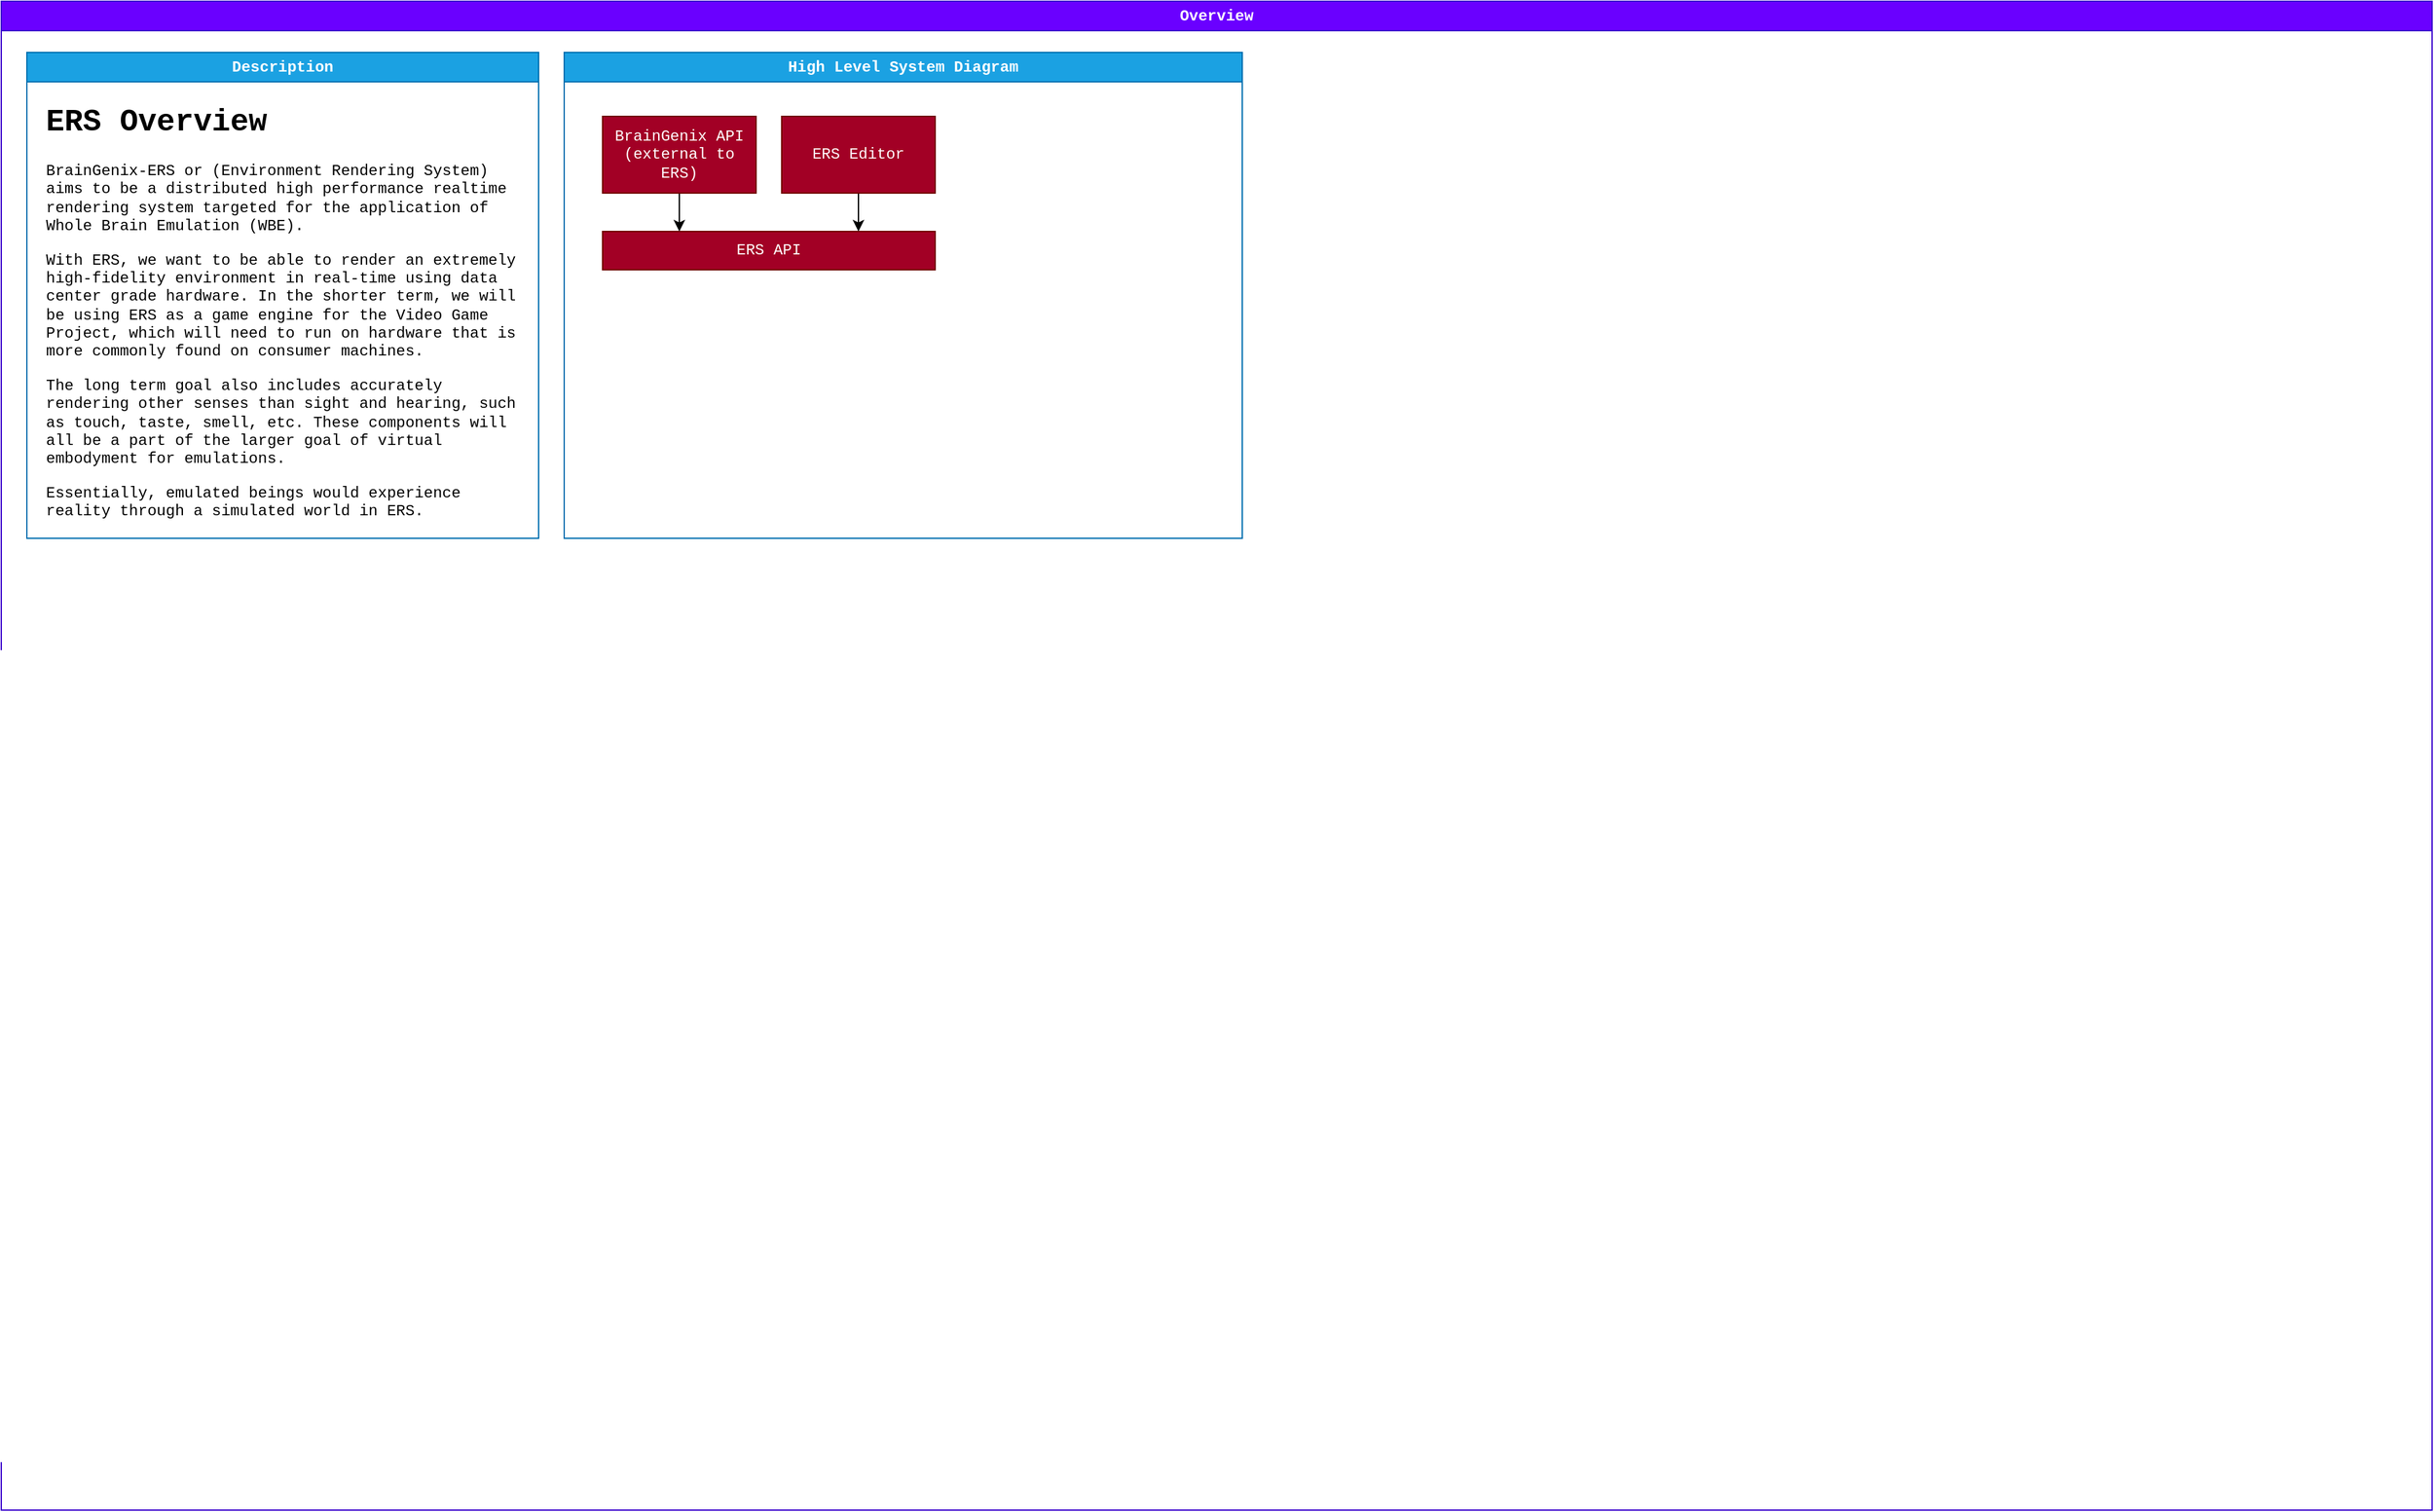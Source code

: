 <mxfile version="21.2.1" type="device" pages="3">
  <diagram name="Page-1" id="zG-rwdA8NLukDpqJWhqa">
    <mxGraphModel dx="594" dy="366" grid="1" gridSize="10" guides="1" tooltips="1" connect="1" arrows="1" fold="1" page="1" pageScale="1" pageWidth="1920" pageHeight="1200" math="0" shadow="0">
      <root>
        <mxCell id="0" />
        <mxCell id="1" parent="0" />
        <mxCell id="RNYJAYzDWkYhAqMdC7L9-4" value="Overview" style="swimlane;whiteSpace=wrap;html=1;fillColor=#6a00ff;fontColor=#ffffff;strokeColor=#3700CC;fontFamily=Courier New;" vertex="1" parent="1">
          <mxGeometry x="10" y="10" width="1900" height="1180" as="geometry" />
        </mxCell>
        <mxCell id="RNYJAYzDWkYhAqMdC7L9-2" value="Description" style="swimlane;whiteSpace=wrap;html=1;rounded=0;strokeColor=#006EAF;fontFamily=Courier New;fontSize=12;fontColor=#ffffff;startSize=23;fillColor=#1ba1e2;" vertex="1" parent="RNYJAYzDWkYhAqMdC7L9-4">
          <mxGeometry x="20" y="40" width="400" height="380" as="geometry" />
        </mxCell>
        <mxCell id="RNYJAYzDWkYhAqMdC7L9-3" value="&lt;h1&gt;ERS Overview&lt;/h1&gt;&lt;p&gt;BrainGenix-ERS or (Environment Rendering System) aims to be a distributed high performance realtime rendering system targeted for the application of Whole Brain Emulation (WBE).&amp;nbsp;&lt;/p&gt;&lt;p&gt;With ERS, we want to be able to render an extremely high-fidelity environment in real-time using data center grade hardware. In the shorter term, we will be using ERS as a game engine for the Video Game Project, which will need to run on hardware that is more commonly found on consumer machines.&lt;/p&gt;&lt;p&gt;The long term goal also includes accurately rendering other senses than sight and hearing, such as touch, taste, smell, etc. These components will all be a part of the larger goal of virtual embodyment for emulations.&lt;/p&gt;&lt;p&gt;Essentially, emulated beings would experience reality through a simulated world in ERS.&lt;/p&gt;" style="text;html=1;strokeColor=none;fillColor=none;spacing=5;spacingTop=-20;whiteSpace=wrap;overflow=hidden;rounded=0;fontFamily=Courier New;" vertex="1" parent="RNYJAYzDWkYhAqMdC7L9-2">
          <mxGeometry x="10" y="35" width="380" height="335" as="geometry" />
        </mxCell>
        <mxCell id="RNYJAYzDWkYhAqMdC7L9-5" value="High Level System Diagram" style="swimlane;whiteSpace=wrap;html=1;fillColor=#1ba1e2;fontColor=#ffffff;strokeColor=#006EAF;fontFamily=Courier New;" vertex="1" parent="RNYJAYzDWkYhAqMdC7L9-4">
          <mxGeometry x="440" y="40" width="530" height="380" as="geometry" />
        </mxCell>
        <mxCell id="RNYJAYzDWkYhAqMdC7L9-6" value="ERS API" style="rounded=0;whiteSpace=wrap;html=1;fillColor=#a20025;fontColor=#ffffff;strokeColor=#6F0000;fontFamily=Courier New;" vertex="1" parent="RNYJAYzDWkYhAqMdC7L9-5">
          <mxGeometry x="30" y="140" width="260" height="30" as="geometry" />
        </mxCell>
        <mxCell id="RNYJAYzDWkYhAqMdC7L9-12" style="edgeStyle=orthogonalEdgeStyle;rounded=0;orthogonalLoop=1;jettySize=auto;html=1;" edge="1" parent="RNYJAYzDWkYhAqMdC7L9-5" source="RNYJAYzDWkYhAqMdC7L9-7">
          <mxGeometry relative="1" as="geometry">
            <mxPoint x="230" y="140" as="targetPoint" />
          </mxGeometry>
        </mxCell>
        <mxCell id="RNYJAYzDWkYhAqMdC7L9-7" value="ERS Editor" style="rounded=0;whiteSpace=wrap;html=1;fillColor=#a20025;fontColor=#ffffff;strokeColor=#6F0000;fontFamily=Courier New;" vertex="1" parent="RNYJAYzDWkYhAqMdC7L9-5">
          <mxGeometry x="170" y="50" width="120" height="60" as="geometry" />
        </mxCell>
        <mxCell id="RNYJAYzDWkYhAqMdC7L9-11" style="edgeStyle=orthogonalEdgeStyle;rounded=0;orthogonalLoop=1;jettySize=auto;html=1;" edge="1" parent="RNYJAYzDWkYhAqMdC7L9-5" source="RNYJAYzDWkYhAqMdC7L9-8">
          <mxGeometry relative="1" as="geometry">
            <mxPoint x="90" y="140" as="targetPoint" />
          </mxGeometry>
        </mxCell>
        <mxCell id="RNYJAYzDWkYhAqMdC7L9-8" value="BrainGenix API (external to ERS)" style="rounded=0;whiteSpace=wrap;html=1;fillColor=#a20025;fontColor=#ffffff;strokeColor=#6F0000;fontFamily=Courier New;" vertex="1" parent="RNYJAYzDWkYhAqMdC7L9-5">
          <mxGeometry x="30" y="50" width="120" height="60" as="geometry" />
        </mxCell>
      </root>
    </mxGraphModel>
  </diagram>
  <diagram id="aN3JS4Op0_-fJIj75qcH" name="IO Subsystem">
    <mxGraphModel dx="1188" dy="732" grid="1" gridSize="10" guides="1" tooltips="1" connect="1" arrows="1" fold="1" page="1" pageScale="1" pageWidth="1600" pageHeight="1200" math="0" shadow="0">
      <root>
        <mxCell id="0" />
        <mxCell id="1" parent="0" />
        <mxCell id="k_cB_OgdKZQHojc_9U8v-37" value="Raw Storage Schema" style="swimlane;whiteSpace=wrap;html=1;fillColor=#6a00ff;fontColor=#ffffff;strokeColor=#3700CC;fontFamily=Courier New;" parent="1" vertex="1">
          <mxGeometry x="1620" y="20" width="1560" height="400" as="geometry" />
        </mxCell>
        <mxCell id="7kZR4FwbDN4tU4MtZttM-1" value="Meshes" style="swimlane;whiteSpace=wrap;html=1;fillColor=#008a00;fontColor=#ffffff;strokeColor=#005700;fontFamily=Courier New;" parent="k_cB_OgdKZQHojc_9U8v-37" vertex="1">
          <mxGeometry x="20" y="45" width="330" height="340" as="geometry" />
        </mxCell>
        <mxCell id="7kZR4FwbDN4tU4MtZttM-15" value="" style="shape=table;startSize=0;container=1;collapsible=0;childLayout=tableLayout;fontSize=11;fontFamily=Courier New;" parent="7kZR4FwbDN4tU4MtZttM-1" vertex="1">
          <mxGeometry x="10" y="220" width="310" height="100" as="geometry" />
        </mxCell>
        <mxCell id="7kZR4FwbDN4tU4MtZttM-16" value="" style="shape=tableRow;horizontal=0;startSize=0;swimlaneHead=0;swimlaneBody=0;strokeColor=inherit;top=0;left=0;bottom=0;right=0;collapsible=0;dropTarget=0;fillColor=none;points=[[0,0.5],[1,0.5]];portConstraint=eastwest;fontSize=12;fontFamily=Courier New;" parent="7kZR4FwbDN4tU4MtZttM-15" vertex="1">
          <mxGeometry width="310" height="20" as="geometry" />
        </mxCell>
        <mxCell id="7kZR4FwbDN4tU4MtZttM-17" value="&lt;font style=&quot;font-size: 11px;&quot;&gt;&lt;b&gt;UUID&lt;/b&gt;&lt;/font&gt;" style="shape=partialRectangle;html=1;whiteSpace=wrap;connectable=0;strokeColor=inherit;overflow=hidden;fillColor=none;top=0;left=0;bottom=0;right=0;pointerEvents=1;fontSize=11;fontFamily=Courier New;" parent="7kZR4FwbDN4tU4MtZttM-16" vertex="1">
          <mxGeometry width="120" height="20" as="geometry">
            <mxRectangle width="120" height="20" as="alternateBounds" />
          </mxGeometry>
        </mxCell>
        <mxCell id="7kZR4FwbDN4tU4MtZttM-18" value="&lt;b&gt;Mesh Data&lt;/b&gt;" style="shape=partialRectangle;html=1;whiteSpace=wrap;connectable=0;strokeColor=inherit;overflow=hidden;fillColor=none;top=0;left=0;bottom=0;right=0;pointerEvents=1;fontSize=11;fontFamily=Courier New;" parent="7kZR4FwbDN4tU4MtZttM-16" vertex="1">
          <mxGeometry x="120" width="190" height="20" as="geometry">
            <mxRectangle width="190" height="20" as="alternateBounds" />
          </mxGeometry>
        </mxCell>
        <mxCell id="7kZR4FwbDN4tU4MtZttM-20" value="" style="shape=tableRow;horizontal=0;startSize=0;swimlaneHead=0;swimlaneBody=0;strokeColor=inherit;top=0;left=0;bottom=0;right=0;collapsible=0;dropTarget=0;fillColor=none;points=[[0,0.5],[1,0.5]];portConstraint=eastwest;fontSize=16;fontFamily=Courier New;" parent="7kZR4FwbDN4tU4MtZttM-15" vertex="1">
          <mxGeometry y="20" width="310" height="20" as="geometry" />
        </mxCell>
        <mxCell id="7kZR4FwbDN4tU4MtZttM-21" value="&lt;font style=&quot;font-size: 11px;&quot;&gt;d0ee51db-ed6...&lt;/font&gt;" style="shape=partialRectangle;html=1;whiteSpace=wrap;connectable=0;strokeColor=inherit;overflow=hidden;fillColor=none;top=0;left=0;bottom=0;right=0;pointerEvents=1;fontSize=11;fontFamily=Courier New;" parent="7kZR4FwbDN4tU4MtZttM-20" vertex="1">
          <mxGeometry width="120" height="20" as="geometry">
            <mxRectangle width="120" height="20" as="alternateBounds" />
          </mxGeometry>
        </mxCell>
        <mxCell id="7kZR4FwbDN4tU4MtZttM-22" value="&amp;lt;binary_blob&amp;gt;" style="shape=partialRectangle;html=1;whiteSpace=wrap;connectable=0;strokeColor=inherit;overflow=hidden;fillColor=none;top=0;left=0;bottom=0;right=0;pointerEvents=1;fontSize=11;fontFamily=Courier New;" parent="7kZR4FwbDN4tU4MtZttM-20" vertex="1">
          <mxGeometry x="120" width="190" height="20" as="geometry">
            <mxRectangle width="190" height="20" as="alternateBounds" />
          </mxGeometry>
        </mxCell>
        <mxCell id="7kZR4FwbDN4tU4MtZttM-32" style="shape=tableRow;horizontal=0;startSize=0;swimlaneHead=0;swimlaneBody=0;strokeColor=inherit;top=0;left=0;bottom=0;right=0;collapsible=0;dropTarget=0;fillColor=none;points=[[0,0.5],[1,0.5]];portConstraint=eastwest;fontSize=16;fontFamily=Courier New;" parent="7kZR4FwbDN4tU4MtZttM-15" vertex="1">
          <mxGeometry y="40" width="310" height="20" as="geometry" />
        </mxCell>
        <mxCell id="7kZR4FwbDN4tU4MtZttM-33" value="ffa0acd9-299..." style="shape=partialRectangle;html=1;whiteSpace=wrap;connectable=0;strokeColor=inherit;overflow=hidden;fillColor=none;top=0;left=0;bottom=0;right=0;pointerEvents=1;fontSize=11;fontFamily=Courier New;" parent="7kZR4FwbDN4tU4MtZttM-32" vertex="1">
          <mxGeometry width="120" height="20" as="geometry">
            <mxRectangle width="120" height="20" as="alternateBounds" />
          </mxGeometry>
        </mxCell>
        <mxCell id="7kZR4FwbDN4tU4MtZttM-34" value="&lt;font&gt;&amp;lt;binary_blob&amp;gt;&lt;/font&gt;" style="shape=partialRectangle;html=1;whiteSpace=wrap;connectable=0;strokeColor=inherit;overflow=hidden;fillColor=none;top=0;left=0;bottom=0;right=0;pointerEvents=1;fontSize=11;fontFamily=Courier New;" parent="7kZR4FwbDN4tU4MtZttM-32" vertex="1">
          <mxGeometry x="120" width="190" height="20" as="geometry">
            <mxRectangle width="190" height="20" as="alternateBounds" />
          </mxGeometry>
        </mxCell>
        <mxCell id="7kZR4FwbDN4tU4MtZttM-24" value="" style="shape=tableRow;horizontal=0;startSize=0;swimlaneHead=0;swimlaneBody=0;strokeColor=inherit;top=0;left=0;bottom=0;right=0;collapsible=0;dropTarget=0;fillColor=none;points=[[0,0.5],[1,0.5]];portConstraint=eastwest;fontSize=16;fontFamily=Courier New;" parent="7kZR4FwbDN4tU4MtZttM-15" vertex="1">
          <mxGeometry y="60" width="310" height="20" as="geometry" />
        </mxCell>
        <mxCell id="7kZR4FwbDN4tU4MtZttM-25" value="7bc221ae-476..." style="shape=partialRectangle;html=1;whiteSpace=wrap;connectable=0;strokeColor=inherit;overflow=hidden;fillColor=none;top=0;left=0;bottom=0;right=0;pointerEvents=1;fontSize=11;fontFamily=Courier New;" parent="7kZR4FwbDN4tU4MtZttM-24" vertex="1">
          <mxGeometry width="120" height="20" as="geometry">
            <mxRectangle width="120" height="20" as="alternateBounds" />
          </mxGeometry>
        </mxCell>
        <mxCell id="7kZR4FwbDN4tU4MtZttM-26" value="&lt;font&gt;&amp;lt;binary_blob&amp;gt;&lt;/font&gt;" style="shape=partialRectangle;html=1;whiteSpace=wrap;connectable=0;strokeColor=inherit;overflow=hidden;fillColor=none;top=0;left=0;bottom=0;right=0;pointerEvents=1;fontSize=11;fontFamily=Courier New;" parent="7kZR4FwbDN4tU4MtZttM-24" vertex="1">
          <mxGeometry x="120" width="190" height="20" as="geometry">
            <mxRectangle width="190" height="20" as="alternateBounds" />
          </mxGeometry>
        </mxCell>
        <mxCell id="7kZR4FwbDN4tU4MtZttM-35" style="shape=tableRow;horizontal=0;startSize=0;swimlaneHead=0;swimlaneBody=0;strokeColor=inherit;top=0;left=0;bottom=0;right=0;collapsible=0;dropTarget=0;fillColor=none;points=[[0,0.5],[1,0.5]];portConstraint=eastwest;fontSize=16;fontFamily=Courier New;" parent="7kZR4FwbDN4tU4MtZttM-15" vertex="1">
          <mxGeometry y="80" width="310" height="20" as="geometry" />
        </mxCell>
        <mxCell id="7kZR4FwbDN4tU4MtZttM-36" value="..." style="shape=partialRectangle;html=1;whiteSpace=wrap;connectable=0;strokeColor=inherit;overflow=hidden;fillColor=none;top=0;left=0;bottom=0;right=0;pointerEvents=1;fontSize=11;fontFamily=Courier New;" parent="7kZR4FwbDN4tU4MtZttM-35" vertex="1">
          <mxGeometry width="120" height="20" as="geometry">
            <mxRectangle width="120" height="20" as="alternateBounds" />
          </mxGeometry>
        </mxCell>
        <mxCell id="7kZR4FwbDN4tU4MtZttM-37" value="&lt;font&gt;...&lt;/font&gt;" style="shape=partialRectangle;html=1;whiteSpace=wrap;connectable=0;strokeColor=inherit;overflow=hidden;fillColor=none;top=0;left=0;bottom=0;right=0;pointerEvents=1;fontSize=11;fontFamily=Courier New;" parent="7kZR4FwbDN4tU4MtZttM-35" vertex="1">
          <mxGeometry x="120" width="190" height="20" as="geometry">
            <mxRectangle width="190" height="20" as="alternateBounds" />
          </mxGeometry>
        </mxCell>
        <mxCell id="7kZR4FwbDN4tU4MtZttM-47" value="&lt;h1&gt;&lt;font style=&quot;font-size: 15px;&quot;&gt;Mesh Data Storage&lt;/font&gt;&lt;/h1&gt;&lt;p&gt;ERS stores mesh data for the 3D models in a table consisting of the mesh data&#39;s binary blob (format to be decided), and a unique ID or UUID. The UUID is used in a key-value store for database compatibility. For performance reasons, the meshes should be kept smaller and as such a limit (TBD) may be enforced.&lt;/p&gt;&lt;p&gt;See example table below:&lt;/p&gt;" style="text;html=1;strokeColor=none;fillColor=none;spacing=5;spacingTop=-20;whiteSpace=wrap;overflow=hidden;rounded=0;fontSize=11;fontFamily=Courier New;fontColor=default;" parent="7kZR4FwbDN4tU4MtZttM-1" vertex="1">
          <mxGeometry x="10" y="40" width="310" height="170" as="geometry" />
        </mxCell>
        <mxCell id="k_cB_OgdKZQHojc_9U8v-1" value="Textures" style="swimlane;whiteSpace=wrap;html=1;fillColor=#008a00;fontColor=#ffffff;strokeColor=#005700;fontFamily=Courier New;" parent="k_cB_OgdKZQHojc_9U8v-37" vertex="1">
          <mxGeometry x="370" y="45" width="330" height="340" as="geometry" />
        </mxCell>
        <mxCell id="k_cB_OgdKZQHojc_9U8v-2" value="" style="shape=table;startSize=0;container=1;collapsible=0;childLayout=tableLayout;fontSize=11;fontFamily=Courier New;" parent="k_cB_OgdKZQHojc_9U8v-1" vertex="1">
          <mxGeometry x="10" y="220" width="310" height="100" as="geometry" />
        </mxCell>
        <mxCell id="k_cB_OgdKZQHojc_9U8v-3" value="" style="shape=tableRow;horizontal=0;startSize=0;swimlaneHead=0;swimlaneBody=0;strokeColor=inherit;top=0;left=0;bottom=0;right=0;collapsible=0;dropTarget=0;fillColor=none;points=[[0,0.5],[1,0.5]];portConstraint=eastwest;fontSize=12;fontFamily=Courier New;" parent="k_cB_OgdKZQHojc_9U8v-2" vertex="1">
          <mxGeometry width="310" height="20" as="geometry" />
        </mxCell>
        <mxCell id="k_cB_OgdKZQHojc_9U8v-4" value="&lt;font style=&quot;font-size: 11px;&quot;&gt;&lt;b&gt;UUID&lt;/b&gt;&lt;/font&gt;" style="shape=partialRectangle;html=1;whiteSpace=wrap;connectable=0;strokeColor=inherit;overflow=hidden;fillColor=none;top=0;left=0;bottom=0;right=0;pointerEvents=1;fontSize=11;fontFamily=Courier New;" parent="k_cB_OgdKZQHojc_9U8v-3" vertex="1">
          <mxGeometry width="120" height="20" as="geometry">
            <mxRectangle width="120" height="20" as="alternateBounds" />
          </mxGeometry>
        </mxCell>
        <mxCell id="k_cB_OgdKZQHojc_9U8v-5" value="&lt;b&gt;Mesh Data&lt;/b&gt;" style="shape=partialRectangle;html=1;whiteSpace=wrap;connectable=0;strokeColor=inherit;overflow=hidden;fillColor=none;top=0;left=0;bottom=0;right=0;pointerEvents=1;fontSize=11;fontFamily=Courier New;" parent="k_cB_OgdKZQHojc_9U8v-3" vertex="1">
          <mxGeometry x="120" width="190" height="20" as="geometry">
            <mxRectangle width="190" height="20" as="alternateBounds" />
          </mxGeometry>
        </mxCell>
        <mxCell id="k_cB_OgdKZQHojc_9U8v-6" value="" style="shape=tableRow;horizontal=0;startSize=0;swimlaneHead=0;swimlaneBody=0;strokeColor=inherit;top=0;left=0;bottom=0;right=0;collapsible=0;dropTarget=0;fillColor=none;points=[[0,0.5],[1,0.5]];portConstraint=eastwest;fontSize=16;fontFamily=Courier New;" parent="k_cB_OgdKZQHojc_9U8v-2" vertex="1">
          <mxGeometry y="20" width="310" height="20" as="geometry" />
        </mxCell>
        <mxCell id="k_cB_OgdKZQHojc_9U8v-7" value="bf4a3b10-70d..." style="shape=partialRectangle;html=1;whiteSpace=wrap;connectable=0;strokeColor=inherit;overflow=hidden;fillColor=none;top=0;left=0;bottom=0;right=0;pointerEvents=1;fontSize=11;fontFamily=Courier New;" parent="k_cB_OgdKZQHojc_9U8v-6" vertex="1">
          <mxGeometry width="120" height="20" as="geometry">
            <mxRectangle width="120" height="20" as="alternateBounds" />
          </mxGeometry>
        </mxCell>
        <mxCell id="k_cB_OgdKZQHojc_9U8v-8" value="&amp;lt;binary_blob&amp;gt;" style="shape=partialRectangle;html=1;whiteSpace=wrap;connectable=0;strokeColor=inherit;overflow=hidden;fillColor=none;top=0;left=0;bottom=0;right=0;pointerEvents=1;fontSize=11;fontFamily=Courier New;" parent="k_cB_OgdKZQHojc_9U8v-6" vertex="1">
          <mxGeometry x="120" width="190" height="20" as="geometry">
            <mxRectangle width="190" height="20" as="alternateBounds" />
          </mxGeometry>
        </mxCell>
        <mxCell id="k_cB_OgdKZQHojc_9U8v-9" style="shape=tableRow;horizontal=0;startSize=0;swimlaneHead=0;swimlaneBody=0;strokeColor=inherit;top=0;left=0;bottom=0;right=0;collapsible=0;dropTarget=0;fillColor=none;points=[[0,0.5],[1,0.5]];portConstraint=eastwest;fontSize=16;fontFamily=Courier New;" parent="k_cB_OgdKZQHojc_9U8v-2" vertex="1">
          <mxGeometry y="40" width="310" height="20" as="geometry" />
        </mxCell>
        <mxCell id="k_cB_OgdKZQHojc_9U8v-10" value="c13b4330-802..." style="shape=partialRectangle;html=1;whiteSpace=wrap;connectable=0;strokeColor=inherit;overflow=hidden;fillColor=none;top=0;left=0;bottom=0;right=0;pointerEvents=1;fontSize=11;fontFamily=Courier New;" parent="k_cB_OgdKZQHojc_9U8v-9" vertex="1">
          <mxGeometry width="120" height="20" as="geometry">
            <mxRectangle width="120" height="20" as="alternateBounds" />
          </mxGeometry>
        </mxCell>
        <mxCell id="k_cB_OgdKZQHojc_9U8v-11" value="&lt;font&gt;&amp;lt;binary_blob&amp;gt;&lt;/font&gt;" style="shape=partialRectangle;html=1;whiteSpace=wrap;connectable=0;strokeColor=inherit;overflow=hidden;fillColor=none;top=0;left=0;bottom=0;right=0;pointerEvents=1;fontSize=11;fontFamily=Courier New;" parent="k_cB_OgdKZQHojc_9U8v-9" vertex="1">
          <mxGeometry x="120" width="190" height="20" as="geometry">
            <mxRectangle width="190" height="20" as="alternateBounds" />
          </mxGeometry>
        </mxCell>
        <mxCell id="k_cB_OgdKZQHojc_9U8v-12" value="" style="shape=tableRow;horizontal=0;startSize=0;swimlaneHead=0;swimlaneBody=0;strokeColor=inherit;top=0;left=0;bottom=0;right=0;collapsible=0;dropTarget=0;fillColor=none;points=[[0,0.5],[1,0.5]];portConstraint=eastwest;fontSize=16;fontFamily=Courier New;" parent="k_cB_OgdKZQHojc_9U8v-2" vertex="1">
          <mxGeometry y="60" width="310" height="20" as="geometry" />
        </mxCell>
        <mxCell id="k_cB_OgdKZQHojc_9U8v-13" value="6b6c67b9-886..." style="shape=partialRectangle;html=1;whiteSpace=wrap;connectable=0;strokeColor=inherit;overflow=hidden;fillColor=none;top=0;left=0;bottom=0;right=0;pointerEvents=1;fontSize=11;fontFamily=Courier New;" parent="k_cB_OgdKZQHojc_9U8v-12" vertex="1">
          <mxGeometry width="120" height="20" as="geometry">
            <mxRectangle width="120" height="20" as="alternateBounds" />
          </mxGeometry>
        </mxCell>
        <mxCell id="k_cB_OgdKZQHojc_9U8v-14" value="&lt;font&gt;&amp;lt;binary_blob&amp;gt;&lt;/font&gt;" style="shape=partialRectangle;html=1;whiteSpace=wrap;connectable=0;strokeColor=inherit;overflow=hidden;fillColor=none;top=0;left=0;bottom=0;right=0;pointerEvents=1;fontSize=11;fontFamily=Courier New;" parent="k_cB_OgdKZQHojc_9U8v-12" vertex="1">
          <mxGeometry x="120" width="190" height="20" as="geometry">
            <mxRectangle width="190" height="20" as="alternateBounds" />
          </mxGeometry>
        </mxCell>
        <mxCell id="k_cB_OgdKZQHojc_9U8v-15" style="shape=tableRow;horizontal=0;startSize=0;swimlaneHead=0;swimlaneBody=0;strokeColor=inherit;top=0;left=0;bottom=0;right=0;collapsible=0;dropTarget=0;fillColor=none;points=[[0,0.5],[1,0.5]];portConstraint=eastwest;fontSize=16;fontFamily=Courier New;" parent="k_cB_OgdKZQHojc_9U8v-2" vertex="1">
          <mxGeometry y="80" width="310" height="20" as="geometry" />
        </mxCell>
        <mxCell id="k_cB_OgdKZQHojc_9U8v-16" value="..." style="shape=partialRectangle;html=1;whiteSpace=wrap;connectable=0;strokeColor=inherit;overflow=hidden;fillColor=none;top=0;left=0;bottom=0;right=0;pointerEvents=1;fontSize=11;fontFamily=Courier New;" parent="k_cB_OgdKZQHojc_9U8v-15" vertex="1">
          <mxGeometry width="120" height="20" as="geometry">
            <mxRectangle width="120" height="20" as="alternateBounds" />
          </mxGeometry>
        </mxCell>
        <mxCell id="k_cB_OgdKZQHojc_9U8v-17" value="&lt;font&gt;...&lt;/font&gt;" style="shape=partialRectangle;html=1;whiteSpace=wrap;connectable=0;strokeColor=inherit;overflow=hidden;fillColor=none;top=0;left=0;bottom=0;right=0;pointerEvents=1;fontSize=11;fontFamily=Courier New;" parent="k_cB_OgdKZQHojc_9U8v-15" vertex="1">
          <mxGeometry x="120" width="190" height="20" as="geometry">
            <mxRectangle width="190" height="20" as="alternateBounds" />
          </mxGeometry>
        </mxCell>
        <mxCell id="k_cB_OgdKZQHojc_9U8v-18" value="&lt;h1&gt;&lt;font style=&quot;font-size: 15px;&quot;&gt;Texture Data Storage&lt;/font&gt;&lt;/h1&gt;&lt;p&gt;ERS stores textures in a similar way to mesh data. It&#39;s stored in a key-value table to ensure that database compatibility is maintained. As with mesh data, texture data may be limited to a certain size eventually - as this will help prevent any one texture from taking too long to load.&lt;/p&gt;&lt;p&gt;See example table below:&lt;/p&gt;" style="text;html=1;strokeColor=none;fillColor=none;spacing=5;spacingTop=-20;whiteSpace=wrap;overflow=hidden;rounded=0;fontSize=11;fontFamily=Courier New;fontColor=default;" parent="k_cB_OgdKZQHojc_9U8v-1" vertex="1">
          <mxGeometry x="10" y="40" width="310" height="170" as="geometry" />
        </mxCell>
        <mxCell id="k_cB_OgdKZQHojc_9U8v-19" value="Animations" style="swimlane;whiteSpace=wrap;html=1;fillColor=#008a00;fontColor=#ffffff;strokeColor=#005700;fontFamily=Courier New;" parent="k_cB_OgdKZQHojc_9U8v-37" vertex="1">
          <mxGeometry x="720" y="45" width="330" height="285" as="geometry" />
        </mxCell>
        <mxCell id="k_cB_OgdKZQHojc_9U8v-20" value="" style="shape=table;startSize=0;container=1;collapsible=0;childLayout=tableLayout;fontSize=11;fontFamily=Courier New;" parent="k_cB_OgdKZQHojc_9U8v-19" vertex="1">
          <mxGeometry x="10" y="165" width="310" height="100" as="geometry" />
        </mxCell>
        <mxCell id="k_cB_OgdKZQHojc_9U8v-21" value="" style="shape=tableRow;horizontal=0;startSize=0;swimlaneHead=0;swimlaneBody=0;strokeColor=inherit;top=0;left=0;bottom=0;right=0;collapsible=0;dropTarget=0;fillColor=none;points=[[0,0.5],[1,0.5]];portConstraint=eastwest;fontSize=12;fontFamily=Courier New;" parent="k_cB_OgdKZQHojc_9U8v-20" vertex="1">
          <mxGeometry width="310" height="20" as="geometry" />
        </mxCell>
        <mxCell id="k_cB_OgdKZQHojc_9U8v-22" value="&lt;font style=&quot;font-size: 11px;&quot;&gt;&lt;b&gt;UUID&lt;/b&gt;&lt;/font&gt;" style="shape=partialRectangle;html=1;whiteSpace=wrap;connectable=0;strokeColor=inherit;overflow=hidden;fillColor=none;top=0;left=0;bottom=0;right=0;pointerEvents=1;fontSize=11;fontFamily=Courier New;" parent="k_cB_OgdKZQHojc_9U8v-21" vertex="1">
          <mxGeometry width="120" height="20" as="geometry">
            <mxRectangle width="120" height="20" as="alternateBounds" />
          </mxGeometry>
        </mxCell>
        <mxCell id="k_cB_OgdKZQHojc_9U8v-23" value="&lt;b&gt;Mesh Data&lt;/b&gt;" style="shape=partialRectangle;html=1;whiteSpace=wrap;connectable=0;strokeColor=inherit;overflow=hidden;fillColor=none;top=0;left=0;bottom=0;right=0;pointerEvents=1;fontSize=11;fontFamily=Courier New;" parent="k_cB_OgdKZQHojc_9U8v-21" vertex="1">
          <mxGeometry x="120" width="190" height="20" as="geometry">
            <mxRectangle width="190" height="20" as="alternateBounds" />
          </mxGeometry>
        </mxCell>
        <mxCell id="k_cB_OgdKZQHojc_9U8v-24" value="" style="shape=tableRow;horizontal=0;startSize=0;swimlaneHead=0;swimlaneBody=0;strokeColor=inherit;top=0;left=0;bottom=0;right=0;collapsible=0;dropTarget=0;fillColor=none;points=[[0,0.5],[1,0.5]];portConstraint=eastwest;fontSize=16;fontFamily=Courier New;" parent="k_cB_OgdKZQHojc_9U8v-20" vertex="1">
          <mxGeometry y="20" width="310" height="20" as="geometry" />
        </mxCell>
        <mxCell id="k_cB_OgdKZQHojc_9U8v-25" value="661a9875-a3b..." style="shape=partialRectangle;html=1;whiteSpace=wrap;connectable=0;strokeColor=inherit;overflow=hidden;fillColor=none;top=0;left=0;bottom=0;right=0;pointerEvents=1;fontSize=11;fontFamily=Courier New;" parent="k_cB_OgdKZQHojc_9U8v-24" vertex="1">
          <mxGeometry width="120" height="20" as="geometry">
            <mxRectangle width="120" height="20" as="alternateBounds" />
          </mxGeometry>
        </mxCell>
        <mxCell id="k_cB_OgdKZQHojc_9U8v-26" value="&amp;lt;binary_blob&amp;gt;" style="shape=partialRectangle;html=1;whiteSpace=wrap;connectable=0;strokeColor=inherit;overflow=hidden;fillColor=none;top=0;left=0;bottom=0;right=0;pointerEvents=1;fontSize=11;fontFamily=Courier New;" parent="k_cB_OgdKZQHojc_9U8v-24" vertex="1">
          <mxGeometry x="120" width="190" height="20" as="geometry">
            <mxRectangle width="190" height="20" as="alternateBounds" />
          </mxGeometry>
        </mxCell>
        <mxCell id="k_cB_OgdKZQHojc_9U8v-27" style="shape=tableRow;horizontal=0;startSize=0;swimlaneHead=0;swimlaneBody=0;strokeColor=inherit;top=0;left=0;bottom=0;right=0;collapsible=0;dropTarget=0;fillColor=none;points=[[0,0.5],[1,0.5]];portConstraint=eastwest;fontSize=16;fontFamily=Courier New;" parent="k_cB_OgdKZQHojc_9U8v-20" vertex="1">
          <mxGeometry y="40" width="310" height="20" as="geometry" />
        </mxCell>
        <mxCell id="k_cB_OgdKZQHojc_9U8v-28" value="b96c3965-beb..." style="shape=partialRectangle;html=1;whiteSpace=wrap;connectable=0;strokeColor=inherit;overflow=hidden;fillColor=none;top=0;left=0;bottom=0;right=0;pointerEvents=1;fontSize=11;fontFamily=Courier New;" parent="k_cB_OgdKZQHojc_9U8v-27" vertex="1">
          <mxGeometry width="120" height="20" as="geometry">
            <mxRectangle width="120" height="20" as="alternateBounds" />
          </mxGeometry>
        </mxCell>
        <mxCell id="k_cB_OgdKZQHojc_9U8v-29" value="&lt;font&gt;&amp;lt;binary_blob&amp;gt;&lt;/font&gt;" style="shape=partialRectangle;html=1;whiteSpace=wrap;connectable=0;strokeColor=inherit;overflow=hidden;fillColor=none;top=0;left=0;bottom=0;right=0;pointerEvents=1;fontSize=11;fontFamily=Courier New;" parent="k_cB_OgdKZQHojc_9U8v-27" vertex="1">
          <mxGeometry x="120" width="190" height="20" as="geometry">
            <mxRectangle width="190" height="20" as="alternateBounds" />
          </mxGeometry>
        </mxCell>
        <mxCell id="k_cB_OgdKZQHojc_9U8v-30" value="" style="shape=tableRow;horizontal=0;startSize=0;swimlaneHead=0;swimlaneBody=0;strokeColor=inherit;top=0;left=0;bottom=0;right=0;collapsible=0;dropTarget=0;fillColor=none;points=[[0,0.5],[1,0.5]];portConstraint=eastwest;fontSize=16;fontFamily=Courier New;" parent="k_cB_OgdKZQHojc_9U8v-20" vertex="1">
          <mxGeometry y="60" width="310" height="20" as="geometry" />
        </mxCell>
        <mxCell id="k_cB_OgdKZQHojc_9U8v-31" value="dcba0256-9af..." style="shape=partialRectangle;html=1;whiteSpace=wrap;connectable=0;strokeColor=inherit;overflow=hidden;fillColor=none;top=0;left=0;bottom=0;right=0;pointerEvents=1;fontSize=11;fontFamily=Courier New;" parent="k_cB_OgdKZQHojc_9U8v-30" vertex="1">
          <mxGeometry width="120" height="20" as="geometry">
            <mxRectangle width="120" height="20" as="alternateBounds" />
          </mxGeometry>
        </mxCell>
        <mxCell id="k_cB_OgdKZQHojc_9U8v-32" value="&lt;font&gt;&amp;lt;binary_blob&amp;gt;&lt;/font&gt;" style="shape=partialRectangle;html=1;whiteSpace=wrap;connectable=0;strokeColor=inherit;overflow=hidden;fillColor=none;top=0;left=0;bottom=0;right=0;pointerEvents=1;fontSize=11;fontFamily=Courier New;" parent="k_cB_OgdKZQHojc_9U8v-30" vertex="1">
          <mxGeometry x="120" width="190" height="20" as="geometry">
            <mxRectangle width="190" height="20" as="alternateBounds" />
          </mxGeometry>
        </mxCell>
        <mxCell id="k_cB_OgdKZQHojc_9U8v-33" style="shape=tableRow;horizontal=0;startSize=0;swimlaneHead=0;swimlaneBody=0;strokeColor=inherit;top=0;left=0;bottom=0;right=0;collapsible=0;dropTarget=0;fillColor=none;points=[[0,0.5],[1,0.5]];portConstraint=eastwest;fontSize=16;fontFamily=Courier New;" parent="k_cB_OgdKZQHojc_9U8v-20" vertex="1">
          <mxGeometry y="80" width="310" height="20" as="geometry" />
        </mxCell>
        <mxCell id="k_cB_OgdKZQHojc_9U8v-34" value="..." style="shape=partialRectangle;html=1;whiteSpace=wrap;connectable=0;strokeColor=inherit;overflow=hidden;fillColor=none;top=0;left=0;bottom=0;right=0;pointerEvents=1;fontSize=11;fontFamily=Courier New;" parent="k_cB_OgdKZQHojc_9U8v-33" vertex="1">
          <mxGeometry width="120" height="20" as="geometry">
            <mxRectangle width="120" height="20" as="alternateBounds" />
          </mxGeometry>
        </mxCell>
        <mxCell id="k_cB_OgdKZQHojc_9U8v-35" value="&lt;font&gt;...&lt;/font&gt;" style="shape=partialRectangle;html=1;whiteSpace=wrap;connectable=0;strokeColor=inherit;overflow=hidden;fillColor=none;top=0;left=0;bottom=0;right=0;pointerEvents=1;fontSize=11;fontFamily=Courier New;" parent="k_cB_OgdKZQHojc_9U8v-33" vertex="1">
          <mxGeometry x="120" width="190" height="20" as="geometry">
            <mxRectangle width="190" height="20" as="alternateBounds" />
          </mxGeometry>
        </mxCell>
        <mxCell id="k_cB_OgdKZQHojc_9U8v-36" value="&lt;h1&gt;&lt;font style=&quot;font-size: 15px;&quot;&gt;Animation Data Storage&lt;/font&gt;&lt;/h1&gt;&lt;p&gt;As with the other data storage types shown so far, the animations are stored in a flattened key-value database table.&lt;/p&gt;&lt;p&gt;See example table below:&lt;/p&gt;" style="text;html=1;strokeColor=none;fillColor=none;spacing=5;spacingTop=-20;whiteSpace=wrap;overflow=hidden;rounded=0;fontSize=11;fontFamily=Courier New;fontColor=default;" parent="k_cB_OgdKZQHojc_9U8v-19" vertex="1">
          <mxGeometry x="10" y="40" width="310" height="130" as="geometry" />
        </mxCell>
        <mxCell id="k_cB_OgdKZQHojc_9U8v-38" value="Overview" style="swimlane;whiteSpace=wrap;html=1;fillColor=#6a00ff;fontColor=#ffffff;strokeColor=#3700CC;fontFamily=Courier New;" parent="1" vertex="1">
          <mxGeometry x="10" y="10" width="1580" height="1180" as="geometry" />
        </mxCell>
        <mxCell id="k_cB_OgdKZQHojc_9U8v-80" value="Description" style="swimlane;whiteSpace=wrap;html=1;rounded=0;strokeColor=#006EAF;fontFamily=Courier New;fontSize=12;fontColor=#ffffff;startSize=23;fillColor=#1ba1e2;" parent="k_cB_OgdKZQHojc_9U8v-38" vertex="1">
          <mxGeometry x="20" y="40" width="430" height="380" as="geometry" />
        </mxCell>
        <mxCell id="k_cB_OgdKZQHojc_9U8v-39" value="&lt;h1&gt;ERS IO Subsystem&lt;/h1&gt;&lt;p&gt;The IO Subsystem must provide a scalable, efficent, and distributed interface for the rest of the system to use for reading and writing data. In the short-term, this system should run locally, however the eventual goal is to remove any local disk requirements and instead have ERS stream data from a database cluster over the network.&lt;/p&gt;&lt;p&gt;Network-based streaming would allow a significant cost-savings as individual ERS nodes would not need to have the same data copied across them.&amp;nbsp;&lt;/p&gt;&lt;p&gt;In the short-term however, we must make the system also work well on just one machine. Therefore, the following&lt;span style=&quot;background-color: initial;&quot;&gt;&amp;nbsp;architecture is proposed.&amp;nbsp;&lt;/span&gt;&lt;/p&gt;&lt;p&gt;&lt;span style=&quot;background-color: initial;&quot;&gt;(See overview diagram to right.)&lt;/span&gt;&lt;/p&gt;" style="text;html=1;strokeColor=none;fillColor=none;spacing=5;spacingTop=-20;whiteSpace=wrap;overflow=hidden;rounded=0;fontFamily=Courier New;" parent="k_cB_OgdKZQHojc_9U8v-80" vertex="1">
          <mxGeometry x="10" y="35" width="410" height="335" as="geometry" />
        </mxCell>
        <mxCell id="k_cB_OgdKZQHojc_9U8v-90" value="Operational Structure" style="swimlane;whiteSpace=wrap;html=1;rounded=0;strokeColor=#006EAF;fontFamily=Courier New;fontSize=12;fontColor=#ffffff;startSize=23;fillColor=#1ba1e2;" parent="k_cB_OgdKZQHojc_9U8v-38" vertex="1">
          <mxGeometry x="470" y="40" width="1090" height="380" as="geometry" />
        </mxCell>
        <mxCell id="k_cB_OgdKZQHojc_9U8v-101" style="edgeStyle=orthogonalEdgeStyle;rounded=0;orthogonalLoop=1;jettySize=auto;html=1;entryX=0.046;entryY=0;entryDx=0;entryDy=0;entryPerimeter=0;fontFamily=Courier New;fontSize=12;fontColor=default;startSize=6;startArrow=classic;startFill=1;" parent="k_cB_OgdKZQHojc_9U8v-90" source="k_cB_OgdKZQHojc_9U8v-91" target="k_cB_OgdKZQHojc_9U8v-92" edge="1">
          <mxGeometry relative="1" as="geometry" />
        </mxCell>
        <mxCell id="k_cB_OgdKZQHojc_9U8v-91" value="Load/Save Model" style="rounded=0;whiteSpace=wrap;html=1;strokeColor=default;fontFamily=Courier New;fontSize=12;fontColor=default;startSize=23;fillColor=default;" parent="k_cB_OgdKZQHojc_9U8v-90" vertex="1">
          <mxGeometry x="60" y="80" width="90" height="60" as="geometry" />
        </mxCell>
        <mxCell id="k_cB_OgdKZQHojc_9U8v-92" value="ERS IO Subsystem" style="rounded=0;whiteSpace=wrap;html=1;strokeColor=#6F0000;fontFamily=Courier New;fontSize=12;fontColor=#ffffff;startSize=23;fillColor=#a20025;" parent="k_cB_OgdKZQHojc_9U8v-90" vertex="1">
          <mxGeometry x="60" y="180" width="970" height="30" as="geometry" />
        </mxCell>
        <mxCell id="k_cB_OgdKZQHojc_9U8v-103" style="edgeStyle=orthogonalEdgeStyle;shape=connector;rounded=0;orthogonalLoop=1;jettySize=auto;html=1;entryX=0.16;entryY=0;entryDx=0;entryDy=0;entryPerimeter=0;labelBackgroundColor=default;strokeColor=default;fontFamily=Courier New;fontSize=12;fontColor=default;startArrow=classic;startFill=1;endArrow=classic;startSize=6;" parent="k_cB_OgdKZQHojc_9U8v-90" source="k_cB_OgdKZQHojc_9U8v-93" target="k_cB_OgdKZQHojc_9U8v-92" edge="1">
          <mxGeometry relative="1" as="geometry" />
        </mxCell>
        <mxCell id="k_cB_OgdKZQHojc_9U8v-93" value="Load/Save&lt;br&gt;&amp;nbsp;Sound" style="rounded=0;whiteSpace=wrap;html=1;strokeColor=default;fontFamily=Courier New;fontSize=12;fontColor=default;startSize=23;fillColor=default;" parent="k_cB_OgdKZQHojc_9U8v-90" vertex="1">
          <mxGeometry x="170" y="80" width="90" height="60" as="geometry" />
        </mxCell>
        <mxCell id="k_cB_OgdKZQHojc_9U8v-94" value="Load/Save&lt;br&gt;&amp;nbsp;Script" style="rounded=0;whiteSpace=wrap;html=1;strokeColor=default;fontFamily=Courier New;fontSize=12;fontColor=default;startSize=23;fillColor=default;" parent="k_cB_OgdKZQHojc_9U8v-90" vertex="1">
          <mxGeometry x="280" y="80" width="90" height="60" as="geometry" />
        </mxCell>
        <mxCell id="k_cB_OgdKZQHojc_9U8v-95" value="Load/Save&lt;br&gt;&amp;nbsp;Shader" style="rounded=0;whiteSpace=wrap;html=1;strokeColor=default;fontFamily=Courier New;fontSize=12;fontColor=default;startSize=23;fillColor=default;" parent="k_cB_OgdKZQHojc_9U8v-90" vertex="1">
          <mxGeometry x="390" y="80" width="90" height="60" as="geometry" />
        </mxCell>
        <mxCell id="k_cB_OgdKZQHojc_9U8v-96" value="Load/Save&lt;br&gt;&amp;nbsp;Scene" style="rounded=0;whiteSpace=wrap;html=1;strokeColor=default;fontFamily=Courier New;fontSize=12;fontColor=default;startSize=23;fillColor=default;" parent="k_cB_OgdKZQHojc_9U8v-90" vertex="1">
          <mxGeometry x="500" y="80" width="90" height="60" as="geometry" />
        </mxCell>
        <mxCell id="k_cB_OgdKZQHojc_9U8v-97" value="Load/Save&lt;br&gt;&amp;nbsp;Light" style="rounded=0;whiteSpace=wrap;html=1;strokeColor=default;fontFamily=Courier New;fontSize=12;fontColor=default;startSize=23;fillColor=default;" parent="k_cB_OgdKZQHojc_9U8v-90" vertex="1">
          <mxGeometry x="610" y="80" width="90" height="60" as="geometry" />
        </mxCell>
        <mxCell id="k_cB_OgdKZQHojc_9U8v-98" value="Load/Save&lt;br&gt;&amp;nbsp;Particle System" style="rounded=0;whiteSpace=wrap;html=1;strokeColor=default;fontFamily=Courier New;fontSize=12;fontColor=default;startSize=23;fillColor=default;" parent="k_cB_OgdKZQHojc_9U8v-90" vertex="1">
          <mxGeometry x="720" y="80" width="90" height="60" as="geometry" />
        </mxCell>
        <mxCell id="k_cB_OgdKZQHojc_9U8v-99" value="Load/Save Animation" style="rounded=0;whiteSpace=wrap;html=1;strokeColor=default;fontFamily=Courier New;fontSize=12;fontColor=default;startSize=23;fillColor=default;" parent="k_cB_OgdKZQHojc_9U8v-90" vertex="1">
          <mxGeometry x="830" y="80" width="90" height="60" as="geometry" />
        </mxCell>
        <mxCell id="k_cB_OgdKZQHojc_9U8v-100" value="..." style="rounded=0;whiteSpace=wrap;html=1;strokeColor=default;fontFamily=Courier New;fontSize=12;fontColor=default;startSize=23;fillColor=default;" parent="k_cB_OgdKZQHojc_9U8v-90" vertex="1">
          <mxGeometry x="940" y="80" width="90" height="60" as="geometry" />
        </mxCell>
        <mxCell id="k_cB_OgdKZQHojc_9U8v-104" style="edgeStyle=orthogonalEdgeStyle;shape=connector;rounded=0;orthogonalLoop=1;jettySize=auto;html=1;entryX=0.16;entryY=0;entryDx=0;entryDy=0;entryPerimeter=0;labelBackgroundColor=default;strokeColor=default;fontFamily=Courier New;fontSize=12;fontColor=default;startArrow=classic;startFill=1;endArrow=classic;startSize=6;" parent="k_cB_OgdKZQHojc_9U8v-90" edge="1">
          <mxGeometry relative="1" as="geometry">
            <mxPoint x="324.86" y="140" as="sourcePoint" />
            <mxPoint x="324.86" y="180" as="targetPoint" />
          </mxGeometry>
        </mxCell>
        <mxCell id="k_cB_OgdKZQHojc_9U8v-105" style="edgeStyle=orthogonalEdgeStyle;shape=connector;rounded=0;orthogonalLoop=1;jettySize=auto;html=1;entryX=0.16;entryY=0;entryDx=0;entryDy=0;entryPerimeter=0;labelBackgroundColor=default;strokeColor=default;fontFamily=Courier New;fontSize=12;fontColor=default;startArrow=classic;startFill=1;endArrow=classic;startSize=6;" parent="k_cB_OgdKZQHojc_9U8v-90" edge="1">
          <mxGeometry relative="1" as="geometry">
            <mxPoint x="434.86" y="140" as="sourcePoint" />
            <mxPoint x="434.86" y="180" as="targetPoint" />
          </mxGeometry>
        </mxCell>
        <mxCell id="k_cB_OgdKZQHojc_9U8v-107" style="edgeStyle=orthogonalEdgeStyle;rounded=0;orthogonalLoop=1;jettySize=auto;html=1;entryX=0.046;entryY=0;entryDx=0;entryDy=0;entryPerimeter=0;fontFamily=Courier New;fontSize=12;fontColor=default;startSize=6;startArrow=classic;startFill=1;" parent="k_cB_OgdKZQHojc_9U8v-90" edge="1">
          <mxGeometry relative="1" as="geometry">
            <mxPoint x="544.9" y="140" as="sourcePoint" />
            <mxPoint x="544.9" y="180" as="targetPoint" />
          </mxGeometry>
        </mxCell>
        <mxCell id="k_cB_OgdKZQHojc_9U8v-108" style="edgeStyle=orthogonalEdgeStyle;shape=connector;rounded=0;orthogonalLoop=1;jettySize=auto;html=1;entryX=0.16;entryY=0;entryDx=0;entryDy=0;entryPerimeter=0;labelBackgroundColor=default;strokeColor=default;fontFamily=Courier New;fontSize=12;fontColor=default;startArrow=classic;startFill=1;endArrow=classic;startSize=6;" parent="k_cB_OgdKZQHojc_9U8v-90" edge="1">
          <mxGeometry relative="1" as="geometry">
            <mxPoint x="650" y="140" as="sourcePoint" />
            <mxPoint x="650" y="180" as="targetPoint" />
          </mxGeometry>
        </mxCell>
        <mxCell id="k_cB_OgdKZQHojc_9U8v-109" style="edgeStyle=orthogonalEdgeStyle;shape=connector;rounded=0;orthogonalLoop=1;jettySize=auto;html=1;entryX=0.16;entryY=0;entryDx=0;entryDy=0;entryPerimeter=0;labelBackgroundColor=default;strokeColor=default;fontFamily=Courier New;fontSize=12;fontColor=default;startArrow=classic;startFill=1;endArrow=classic;startSize=6;" parent="k_cB_OgdKZQHojc_9U8v-90" edge="1">
          <mxGeometry relative="1" as="geometry">
            <mxPoint x="759.86" y="140" as="sourcePoint" />
            <mxPoint x="759.86" y="180" as="targetPoint" />
          </mxGeometry>
        </mxCell>
        <mxCell id="k_cB_OgdKZQHojc_9U8v-110" style="edgeStyle=orthogonalEdgeStyle;shape=connector;rounded=0;orthogonalLoop=1;jettySize=auto;html=1;entryX=0.16;entryY=0;entryDx=0;entryDy=0;entryPerimeter=0;labelBackgroundColor=default;strokeColor=default;fontFamily=Courier New;fontSize=12;fontColor=default;startArrow=classic;startFill=1;endArrow=classic;startSize=6;" parent="k_cB_OgdKZQHojc_9U8v-90" edge="1">
          <mxGeometry relative="1" as="geometry">
            <mxPoint x="874.89" y="140" as="sourcePoint" />
            <mxPoint x="874.89" y="180" as="targetPoint" />
          </mxGeometry>
        </mxCell>
        <mxCell id="k_cB_OgdKZQHojc_9U8v-111" style="edgeStyle=orthogonalEdgeStyle;shape=connector;rounded=0;orthogonalLoop=1;jettySize=auto;html=1;entryX=0.16;entryY=0;entryDx=0;entryDy=0;entryPerimeter=0;labelBackgroundColor=default;strokeColor=default;fontFamily=Courier New;fontSize=12;fontColor=default;startArrow=classic;startFill=1;endArrow=classic;startSize=6;" parent="k_cB_OgdKZQHojc_9U8v-90" edge="1">
          <mxGeometry relative="1" as="geometry">
            <mxPoint x="984.89" y="140" as="sourcePoint" />
            <mxPoint x="984.89" y="180" as="targetPoint" />
          </mxGeometry>
        </mxCell>
        <mxCell id="k_cB_OgdKZQHojc_9U8v-119" style="edgeStyle=orthogonalEdgeStyle;shape=connector;rounded=0;orthogonalLoop=1;jettySize=auto;html=1;labelBackgroundColor=default;strokeColor=default;fontFamily=Courier New;fontSize=12;fontColor=default;startArrow=classic;startFill=1;endArrow=classic;startSize=6;" parent="k_cB_OgdKZQHojc_9U8v-90" source="k_cB_OgdKZQHojc_9U8v-112" edge="1">
          <mxGeometry relative="1" as="geometry">
            <mxPoint x="120" y="210" as="targetPoint" />
          </mxGeometry>
        </mxCell>
        <mxCell id="k_cB_OgdKZQHojc_9U8v-112" value="Mesh Database" style="rounded=0;whiteSpace=wrap;html=1;strokeColor=default;fontFamily=Courier New;fontSize=12;fontColor=default;startSize=23;fillColor=default;" parent="k_cB_OgdKZQHojc_9U8v-90" vertex="1">
          <mxGeometry x="60" y="260" width="120" height="60" as="geometry" />
        </mxCell>
        <mxCell id="k_cB_OgdKZQHojc_9U8v-120" style="edgeStyle=orthogonalEdgeStyle;shape=connector;rounded=0;orthogonalLoop=1;jettySize=auto;html=1;entryX=0.206;entryY=1.089;entryDx=0;entryDy=0;entryPerimeter=0;labelBackgroundColor=default;strokeColor=default;fontFamily=Courier New;fontSize=12;fontColor=default;startArrow=classic;startFill=1;endArrow=classic;startSize=6;" parent="k_cB_OgdKZQHojc_9U8v-90" source="k_cB_OgdKZQHojc_9U8v-113" target="k_cB_OgdKZQHojc_9U8v-92" edge="1">
          <mxGeometry relative="1" as="geometry" />
        </mxCell>
        <mxCell id="k_cB_OgdKZQHojc_9U8v-113" value="Texture Database" style="rounded=0;whiteSpace=wrap;html=1;strokeColor=default;fontFamily=Courier New;fontSize=12;fontColor=default;startSize=23;fillColor=default;" parent="k_cB_OgdKZQHojc_9U8v-90" vertex="1">
          <mxGeometry x="200" y="260" width="120" height="60" as="geometry" />
        </mxCell>
        <mxCell id="k_cB_OgdKZQHojc_9U8v-114" value="Animation Database" style="rounded=0;whiteSpace=wrap;html=1;strokeColor=default;fontFamily=Courier New;fontSize=12;fontColor=default;startSize=23;fillColor=default;" parent="k_cB_OgdKZQHojc_9U8v-90" vertex="1">
          <mxGeometry x="340" y="260" width="120" height="60" as="geometry" />
        </mxCell>
        <mxCell id="k_cB_OgdKZQHojc_9U8v-115" value="Text Database" style="rounded=0;whiteSpace=wrap;html=1;strokeColor=default;fontFamily=Courier New;fontSize=12;fontColor=default;startSize=23;fillColor=default;" parent="k_cB_OgdKZQHojc_9U8v-90" vertex="1">
          <mxGeometry x="485" y="260" width="120" height="60" as="geometry" />
        </mxCell>
        <mxCell id="k_cB_OgdKZQHojc_9U8v-116" value="Scene Component Database" style="rounded=0;whiteSpace=wrap;html=1;strokeColor=default;fontFamily=Courier New;fontSize=12;fontColor=default;startSize=23;fillColor=default;" parent="k_cB_OgdKZQHojc_9U8v-90" vertex="1">
          <mxGeometry x="630" y="260" width="120" height="60" as="geometry" />
        </mxCell>
        <mxCell id="k_cB_OgdKZQHojc_9U8v-117" value="Light Database" style="rounded=0;whiteSpace=wrap;html=1;strokeColor=default;fontFamily=Courier New;fontSize=12;fontColor=default;startSize=23;fillColor=default;" parent="k_cB_OgdKZQHojc_9U8v-90" vertex="1">
          <mxGeometry x="770" y="260" width="120" height="60" as="geometry" />
        </mxCell>
        <mxCell id="k_cB_OgdKZQHojc_9U8v-118" value="..." style="rounded=0;whiteSpace=wrap;html=1;strokeColor=default;fontFamily=Courier New;fontSize=12;fontColor=default;startSize=23;fillColor=default;" parent="k_cB_OgdKZQHojc_9U8v-90" vertex="1">
          <mxGeometry x="910" y="260" width="120" height="60" as="geometry" />
        </mxCell>
        <mxCell id="k_cB_OgdKZQHojc_9U8v-121" style="edgeStyle=orthogonalEdgeStyle;shape=connector;rounded=0;orthogonalLoop=1;jettySize=auto;html=1;entryX=0.206;entryY=1.089;entryDx=0;entryDy=0;entryPerimeter=0;labelBackgroundColor=default;strokeColor=default;fontFamily=Courier New;fontSize=12;fontColor=default;startArrow=classic;startFill=1;endArrow=classic;startSize=6;" parent="k_cB_OgdKZQHojc_9U8v-90" edge="1">
          <mxGeometry relative="1" as="geometry">
            <mxPoint x="399.92" y="257" as="sourcePoint" />
            <mxPoint x="399.92" y="210" as="targetPoint" />
          </mxGeometry>
        </mxCell>
        <mxCell id="k_cB_OgdKZQHojc_9U8v-122" style="edgeStyle=orthogonalEdgeStyle;shape=connector;rounded=0;orthogonalLoop=1;jettySize=auto;html=1;entryX=0.206;entryY=1.089;entryDx=0;entryDy=0;entryPerimeter=0;labelBackgroundColor=default;strokeColor=default;fontFamily=Courier New;fontSize=12;fontColor=default;startArrow=classic;startFill=1;endArrow=classic;startSize=6;" parent="k_cB_OgdKZQHojc_9U8v-90" edge="1">
          <mxGeometry relative="1" as="geometry">
            <mxPoint x="544.83" y="257" as="sourcePoint" />
            <mxPoint x="544.83" y="210" as="targetPoint" />
          </mxGeometry>
        </mxCell>
        <mxCell id="k_cB_OgdKZQHojc_9U8v-123" style="edgeStyle=orthogonalEdgeStyle;shape=connector;rounded=0;orthogonalLoop=1;jettySize=auto;html=1;entryX=0.206;entryY=1.089;entryDx=0;entryDy=0;entryPerimeter=0;labelBackgroundColor=default;strokeColor=default;fontFamily=Courier New;fontSize=12;fontColor=default;startArrow=classic;startFill=1;endArrow=classic;startSize=6;" parent="k_cB_OgdKZQHojc_9U8v-90" edge="1">
          <mxGeometry relative="1" as="geometry">
            <mxPoint x="689.83" y="257" as="sourcePoint" />
            <mxPoint x="689.83" y="210" as="targetPoint" />
          </mxGeometry>
        </mxCell>
        <mxCell id="k_cB_OgdKZQHojc_9U8v-124" style="edgeStyle=orthogonalEdgeStyle;shape=connector;rounded=0;orthogonalLoop=1;jettySize=auto;html=1;entryX=0.206;entryY=1.089;entryDx=0;entryDy=0;entryPerimeter=0;labelBackgroundColor=default;strokeColor=default;fontFamily=Courier New;fontSize=12;fontColor=default;startArrow=classic;startFill=1;endArrow=classic;startSize=6;" parent="k_cB_OgdKZQHojc_9U8v-90" edge="1">
          <mxGeometry relative="1" as="geometry">
            <mxPoint x="830" y="260" as="sourcePoint" />
            <mxPoint x="830" y="213" as="targetPoint" />
          </mxGeometry>
        </mxCell>
        <mxCell id="k_cB_OgdKZQHojc_9U8v-125" style="edgeStyle=orthogonalEdgeStyle;shape=connector;rounded=0;orthogonalLoop=1;jettySize=auto;html=1;entryX=0.206;entryY=1.089;entryDx=0;entryDy=0;entryPerimeter=0;labelBackgroundColor=default;strokeColor=default;fontFamily=Courier New;fontSize=12;fontColor=default;startArrow=classic;startFill=1;endArrow=classic;startSize=6;" parent="k_cB_OgdKZQHojc_9U8v-90" edge="1">
          <mxGeometry relative="1" as="geometry">
            <mxPoint x="969.83" y="257" as="sourcePoint" />
            <mxPoint x="969.83" y="210" as="targetPoint" />
          </mxGeometry>
        </mxCell>
        <mxCell id="k_cB_OgdKZQHojc_9U8v-126" value="IO Subsystem Structure" style="swimlane;whiteSpace=wrap;html=1;rounded=0;strokeColor=#006EAF;fontFamily=Courier New;fontSize=12;fontColor=#ffffff;startSize=23;fillColor=#1ba1e2;" parent="k_cB_OgdKZQHojc_9U8v-38" vertex="1">
          <mxGeometry x="20" y="440" width="1540" height="710" as="geometry" />
        </mxCell>
        <mxCell id="k_cB_OgdKZQHojc_9U8v-155" value="Worker Thread Overview" style="swimlane;whiteSpace=wrap;html=1;rounded=0;strokeColor=#6F0000;fontFamily=Courier New;fontSize=12;fontColor=#ffffff;startSize=23;fillColor=#a20025;" parent="k_cB_OgdKZQHojc_9U8v-126" vertex="1">
          <mxGeometry x="680" y="50" width="840" height="310" as="geometry" />
        </mxCell>
        <mxCell id="k_cB_OgdKZQHojc_9U8v-160" style="edgeStyle=orthogonalEdgeStyle;rounded=0;orthogonalLoop=1;jettySize=auto;html=1;labelBackgroundColor=default;strokeColor=default;fontFamily=Courier New;fontSize=12;fontColor=default;startArrow=none;startFill=0;endArrow=classic;" parent="k_cB_OgdKZQHojc_9U8v-155" source="k_cB_OgdKZQHojc_9U8v-158" target="k_cB_OgdKZQHojc_9U8v-159" edge="1">
          <mxGeometry relative="1" as="geometry" />
        </mxCell>
        <mxCell id="k_cB_OgdKZQHojc_9U8v-158" value="Get Task Item From Queue" style="rounded=0;whiteSpace=wrap;html=1;strokeColor=default;fontFamily=Courier New;fontSize=12;fontColor=default;startSize=23;fillColor=default;" parent="k_cB_OgdKZQHojc_9U8v-155" vertex="1">
          <mxGeometry x="75" y="40" width="120" height="60" as="geometry" />
        </mxCell>
        <mxCell id="k_cB_OgdKZQHojc_9U8v-163" style="edgeStyle=orthogonalEdgeStyle;shape=connector;rounded=0;orthogonalLoop=1;jettySize=auto;html=1;entryX=0.5;entryY=1;entryDx=0;entryDy=0;labelBackgroundColor=default;strokeColor=default;fontFamily=Courier New;fontSize=12;fontColor=default;startArrow=none;startFill=0;endArrow=classic;" parent="k_cB_OgdKZQHojc_9U8v-155" source="k_cB_OgdKZQHojc_9U8v-159" target="k_cB_OgdKZQHojc_9U8v-158" edge="1">
          <mxGeometry relative="1" as="geometry">
            <Array as="points">
              <mxPoint x="255" y="119.5" />
              <mxPoint x="135" y="119.5" />
            </Array>
          </mxGeometry>
        </mxCell>
        <mxCell id="k_cB_OgdKZQHojc_9U8v-164" value="Empty" style="edgeLabel;html=1;align=center;verticalAlign=middle;resizable=0;points=[];fontSize=12;fontFamily=Courier New;fontColor=default;" parent="k_cB_OgdKZQHojc_9U8v-163" vertex="1" connectable="0">
          <mxGeometry x="-0.224" y="1" relative="1" as="geometry">
            <mxPoint x="16" y="-13" as="offset" />
          </mxGeometry>
        </mxCell>
        <mxCell id="k_cB_OgdKZQHojc_9U8v-166" value="" style="edgeStyle=orthogonalEdgeStyle;shape=connector;rounded=0;orthogonalLoop=1;jettySize=auto;html=1;labelBackgroundColor=default;strokeColor=default;fontFamily=Courier New;fontSize=12;fontColor=default;startArrow=none;startFill=0;endArrow=classic;" parent="k_cB_OgdKZQHojc_9U8v-155" source="k_cB_OgdKZQHojc_9U8v-159" target="k_cB_OgdKZQHojc_9U8v-165" edge="1">
          <mxGeometry relative="1" as="geometry" />
        </mxCell>
        <mxCell id="-4oxtgjENT5sa4G458ur-54" value="Not Empty" style="edgeLabel;html=1;align=center;verticalAlign=middle;resizable=0;points=[];fontSize=12;fontFamily=Courier New;fontColor=default;" parent="k_cB_OgdKZQHojc_9U8v-166" vertex="1" connectable="0">
          <mxGeometry x="-0.236" relative="1" as="geometry">
            <mxPoint x="6" y="-11" as="offset" />
          </mxGeometry>
        </mxCell>
        <mxCell id="k_cB_OgdKZQHojc_9U8v-159" value="" style="rhombus;whiteSpace=wrap;html=1;rounded=0;strokeColor=#3700CC;fontFamily=Courier New;fontSize=12;fontColor=#ffffff;startSize=23;fillColor=#6a00ff;" parent="k_cB_OgdKZQHojc_9U8v-155" vertex="1">
          <mxGeometry x="235" y="50" width="40" height="40" as="geometry" />
        </mxCell>
        <mxCell id="-4oxtgjENT5sa4G458ur-13" value="" style="edgeStyle=orthogonalEdgeStyle;rounded=0;orthogonalLoop=1;jettySize=auto;html=1;fontFamily=Courier New;" parent="k_cB_OgdKZQHojc_9U8v-155" source="k_cB_OgdKZQHojc_9U8v-165" target="-4oxtgjENT5sa4G458ur-12" edge="1">
          <mxGeometry relative="1" as="geometry" />
        </mxCell>
        <mxCell id="k_cB_OgdKZQHojc_9U8v-165" value="Check Task Type (Model, Texture, ...)" style="rounded=0;whiteSpace=wrap;html=1;strokeColor=default;fontFamily=Courier New;fontSize=12;fontColor=default;startSize=23;fillColor=default;" parent="k_cB_OgdKZQHojc_9U8v-155" vertex="1">
          <mxGeometry x="350" y="40" width="120" height="60" as="geometry" />
        </mxCell>
        <mxCell id="-4oxtgjENT5sa4G458ur-39" value="" style="edgeStyle=orthogonalEdgeStyle;rounded=0;orthogonalLoop=1;jettySize=auto;html=1;fontFamily=Courier New;fontSize=12;fontColor=default;entryX=1;entryY=0.5;entryDx=0;entryDy=0;" parent="k_cB_OgdKZQHojc_9U8v-155" source="-4oxtgjENT5sa4G458ur-12" target="-4oxtgjENT5sa4G458ur-41" edge="1">
          <mxGeometry relative="1" as="geometry">
            <mxPoint x="495" y="170.0" as="targetPoint" />
            <Array as="points" />
          </mxGeometry>
        </mxCell>
        <mxCell id="-4oxtgjENT5sa4G458ur-40" value="Unsupported" style="edgeLabel;html=1;align=center;verticalAlign=middle;resizable=0;points=[];fontSize=12;fontFamily=Courier New;fontColor=default;" parent="-4oxtgjENT5sa4G458ur-39" vertex="1" connectable="0">
          <mxGeometry x="0.234" y="1" relative="1" as="geometry">
            <mxPoint x="22" y="-13" as="offset" />
          </mxGeometry>
        </mxCell>
        <mxCell id="-4oxtgjENT5sa4G458ur-45" value="" style="edgeStyle=orthogonalEdgeStyle;rounded=0;orthogonalLoop=1;jettySize=auto;html=1;fontFamily=Courier New;fontSize=12;fontColor=default;" parent="k_cB_OgdKZQHojc_9U8v-155" source="-4oxtgjENT5sa4G458ur-12" target="-4oxtgjENT5sa4G458ur-44" edge="1">
          <mxGeometry relative="1" as="geometry" />
        </mxCell>
        <mxCell id="-4oxtgjENT5sa4G458ur-46" value="Supported" style="edgeLabel;html=1;align=center;verticalAlign=middle;resizable=0;points=[];fontSize=12;fontFamily=Courier New;fontColor=default;" parent="-4oxtgjENT5sa4G458ur-45" vertex="1" connectable="0">
          <mxGeometry x="-0.311" y="1" relative="1" as="geometry">
            <mxPoint x="3" y="-14" as="offset" />
          </mxGeometry>
        </mxCell>
        <mxCell id="-4oxtgjENT5sa4G458ur-12" value="" style="rhombus;whiteSpace=wrap;html=1;rounded=0;strokeColor=#3700CC;fontFamily=Courier New;fontSize=12;fontColor=#ffffff;startSize=23;fillColor=#6a00ff;" parent="k_cB_OgdKZQHojc_9U8v-155" vertex="1">
          <mxGeometry x="390" y="190" width="40" height="40" as="geometry" />
        </mxCell>
        <mxCell id="-4oxtgjENT5sa4G458ur-37" value="" style="edgeStyle=orthogonalEdgeStyle;rounded=0;orthogonalLoop=1;jettySize=auto;html=1;fontFamily=Courier New;fontSize=12;fontColor=default;" parent="k_cB_OgdKZQHojc_9U8v-155" source="-4oxtgjENT5sa4G458ur-36" target="k_cB_OgdKZQHojc_9U8v-158" edge="1">
          <mxGeometry relative="1" as="geometry" />
        </mxCell>
        <mxCell id="-4oxtgjENT5sa4G458ur-36" value="" style="ellipse;fillColor=#008a00;html=1;rounded=0;strokeColor=#005700;fontFamily=Courier New;fontSize=12;fontColor=#ffffff;" parent="k_cB_OgdKZQHojc_9U8v-155" vertex="1">
          <mxGeometry x="20" y="55" width="30" height="30" as="geometry" />
        </mxCell>
        <mxCell id="-4oxtgjENT5sa4G458ur-43" value="" style="edgeStyle=orthogonalEdgeStyle;rounded=0;orthogonalLoop=1;jettySize=auto;html=1;fontFamily=Courier New;fontSize=12;fontColor=default;" parent="k_cB_OgdKZQHojc_9U8v-155" source="-4oxtgjENT5sa4G458ur-41" target="-4oxtgjENT5sa4G458ur-42" edge="1">
          <mxGeometry relative="1" as="geometry" />
        </mxCell>
        <mxCell id="-4oxtgjENT5sa4G458ur-41" value="Set TaskStatus To BG_Fail" style="rounded=0;whiteSpace=wrap;html=1;strokeColor=default;fontFamily=Courier New;fontSize=12;fontColor=default;fillColor=default;" parent="k_cB_OgdKZQHojc_9U8v-155" vertex="1">
          <mxGeometry x="170" y="180" width="120" height="60" as="geometry" />
        </mxCell>
        <mxCell id="-4oxtgjENT5sa4G458ur-42" value="" style="shape=sumEllipse;perimeter=ellipsePerimeter;html=1;backgroundOutline=1;rounded=0;strokeColor=#6F0000;fontFamily=Courier New;fontSize=12;fontColor=#ffffff;fillColor=#a20025;" parent="k_cB_OgdKZQHojc_9U8v-155" vertex="1">
          <mxGeometry x="120" y="195" width="30" height="30" as="geometry" />
        </mxCell>
        <mxCell id="-4oxtgjENT5sa4G458ur-49" value="" style="edgeStyle=orthogonalEdgeStyle;rounded=0;orthogonalLoop=1;jettySize=auto;html=1;fontFamily=Courier New;fontSize=12;fontColor=default;" parent="k_cB_OgdKZQHojc_9U8v-155" source="-4oxtgjENT5sa4G458ur-44" target="-4oxtgjENT5sa4G458ur-48" edge="1">
          <mxGeometry relative="1" as="geometry">
            <Array as="points">
              <mxPoint x="570" y="160" />
            </Array>
          </mxGeometry>
        </mxCell>
        <mxCell id="-4oxtgjENT5sa4G458ur-44" value="Call Associated Loading Function" style="rounded=0;whiteSpace=wrap;html=1;strokeColor=default;fontFamily=Courier New;fontSize=12;fontColor=default;fillColor=default;" parent="k_cB_OgdKZQHojc_9U8v-155" vertex="1">
          <mxGeometry x="510" y="180" width="120" height="60" as="geometry" />
        </mxCell>
        <mxCell id="-4oxtgjENT5sa4G458ur-53" value="" style="edgeStyle=orthogonalEdgeStyle;rounded=0;orthogonalLoop=1;jettySize=auto;html=1;fontFamily=Courier New;fontSize=12;fontColor=default;" parent="k_cB_OgdKZQHojc_9U8v-155" source="-4oxtgjENT5sa4G458ur-48" target="-4oxtgjENT5sa4G458ur-52" edge="1">
          <mxGeometry relative="1" as="geometry">
            <Array as="points">
              <mxPoint x="760" y="135" />
            </Array>
          </mxGeometry>
        </mxCell>
        <mxCell id="-4oxtgjENT5sa4G458ur-58" value="Failure" style="edgeLabel;html=1;align=center;verticalAlign=middle;resizable=0;points=[];fontSize=12;fontFamily=Courier New;fontColor=default;" parent="-4oxtgjENT5sa4G458ur-53" vertex="1" connectable="0">
          <mxGeometry x="-0.895" relative="1" as="geometry">
            <mxPoint x="39" y="15" as="offset" />
          </mxGeometry>
        </mxCell>
        <mxCell id="-4oxtgjENT5sa4G458ur-57" style="edgeStyle=orthogonalEdgeStyle;rounded=0;orthogonalLoop=1;jettySize=auto;html=1;entryX=0;entryY=0.5;entryDx=0;entryDy=0;fontFamily=Courier New;fontSize=12;fontColor=default;" parent="k_cB_OgdKZQHojc_9U8v-155" source="-4oxtgjENT5sa4G458ur-48" target="-4oxtgjENT5sa4G458ur-56" edge="1">
          <mxGeometry relative="1" as="geometry">
            <Array as="points">
              <mxPoint x="570" y="70" />
            </Array>
          </mxGeometry>
        </mxCell>
        <mxCell id="-4oxtgjENT5sa4G458ur-59" value="Success" style="edgeLabel;html=1;align=center;verticalAlign=middle;resizable=0;points=[];fontSize=12;fontFamily=Courier New;fontColor=default;" parent="-4oxtgjENT5sa4G458ur-57" vertex="1" connectable="0">
          <mxGeometry x="-0.73" y="1" relative="1" as="geometry">
            <mxPoint x="-29" y="7" as="offset" />
          </mxGeometry>
        </mxCell>
        <mxCell id="-4oxtgjENT5sa4G458ur-48" value="" style="rhombus;whiteSpace=wrap;html=1;rounded=0;strokeColor=#3700CC;fontFamily=Courier New;fontSize=12;fontColor=#ffffff;startSize=23;fillColor=#6a00ff;" parent="k_cB_OgdKZQHojc_9U8v-155" vertex="1">
          <mxGeometry x="550" y="115" width="40" height="40" as="geometry" />
        </mxCell>
        <mxCell id="-4oxtgjENT5sa4G458ur-51" value="" style="shape=sumEllipse;perimeter=ellipsePerimeter;html=1;backgroundOutline=1;rounded=0;strokeColor=#6F0000;fontFamily=Courier New;fontSize=12;fontColor=#ffffff;fillColor=#a20025;" parent="k_cB_OgdKZQHojc_9U8v-155" vertex="1">
          <mxGeometry x="745" y="260" width="30" height="30" as="geometry" />
        </mxCell>
        <mxCell id="-4oxtgjENT5sa4G458ur-55" value="" style="edgeStyle=orthogonalEdgeStyle;rounded=0;orthogonalLoop=1;jettySize=auto;html=1;fontFamily=Courier New;fontSize=12;fontColor=default;" parent="k_cB_OgdKZQHojc_9U8v-155" source="-4oxtgjENT5sa4G458ur-52" target="-4oxtgjENT5sa4G458ur-51" edge="1">
          <mxGeometry relative="1" as="geometry" />
        </mxCell>
        <mxCell id="-4oxtgjENT5sa4G458ur-52" value="Update TaskStatus To BG_Fail" style="rounded=0;whiteSpace=wrap;html=1;strokeColor=default;fontFamily=Courier New;fontSize=12;fontColor=default;fillColor=default;" parent="k_cB_OgdKZQHojc_9U8v-155" vertex="1">
          <mxGeometry x="700" y="180" width="120" height="60" as="geometry" />
        </mxCell>
        <mxCell id="-4oxtgjENT5sa4G458ur-61" value="" style="edgeStyle=orthogonalEdgeStyle;rounded=0;orthogonalLoop=1;jettySize=auto;html=1;fontFamily=Courier New;fontSize=12;fontColor=default;" parent="k_cB_OgdKZQHojc_9U8v-155" source="-4oxtgjENT5sa4G458ur-56" target="-4oxtgjENT5sa4G458ur-60" edge="1">
          <mxGeometry relative="1" as="geometry" />
        </mxCell>
        <mxCell id="-4oxtgjENT5sa4G458ur-56" value="Update TaskStatus To BG_Success" style="rounded=0;whiteSpace=wrap;html=1;strokeColor=default;fontFamily=Courier New;fontSize=12;fontColor=default;fillColor=default;" parent="k_cB_OgdKZQHojc_9U8v-155" vertex="1">
          <mxGeometry x="625" y="40" width="120" height="60" as="geometry" />
        </mxCell>
        <mxCell id="-4oxtgjENT5sa4G458ur-60" value="" style="shape=sumEllipse;perimeter=ellipsePerimeter;html=1;backgroundOutline=1;rounded=0;strokeColor=#6F0000;fontFamily=Courier New;fontSize=12;fontColor=#ffffff;fillColor=#a20025;" parent="k_cB_OgdKZQHojc_9U8v-155" vertex="1">
          <mxGeometry x="770" y="55" width="30" height="30" as="geometry" />
        </mxCell>
        <mxCell id="k_cB_OgdKZQHojc_9U8v-157" value="Structure Overview" style="swimlane;whiteSpace=wrap;html=1;rounded=0;strokeColor=#A50040;fontFamily=Courier New;fontSize=12;fontColor=#ffffff;startSize=23;fillColor=#d80073;" parent="k_cB_OgdKZQHojc_9U8v-126" vertex="1">
          <mxGeometry x="20" y="50" width="640" height="310" as="geometry" />
        </mxCell>
        <mxCell id="k_cB_OgdKZQHojc_9U8v-127" value="Database Handler" style="rounded=0;whiteSpace=wrap;html=1;strokeColor=default;fontFamily=Courier New;fontSize=12;fontColor=default;startSize=23;fillColor=default;" parent="k_cB_OgdKZQHojc_9U8v-157" vertex="1">
          <mxGeometry x="340" y="220" width="120" height="60" as="geometry" />
        </mxCell>
        <mxCell id="k_cB_OgdKZQHojc_9U8v-143" style="edgeStyle=orthogonalEdgeStyle;shape=connector;rounded=0;orthogonalLoop=1;jettySize=auto;html=1;entryX=0;entryY=0.5;entryDx=0;entryDy=0;labelBackgroundColor=default;strokeColor=default;fontFamily=Courier New;fontSize=12;fontColor=default;startArrow=none;startFill=0;endArrow=classic;startSize=6;" parent="k_cB_OgdKZQHojc_9U8v-157" source="k_cB_OgdKZQHojc_9U8v-128" target="k_cB_OgdKZQHojc_9U8v-127" edge="1">
          <mxGeometry relative="1" as="geometry">
            <Array as="points">
              <mxPoint x="80" y="250" />
            </Array>
          </mxGeometry>
        </mxCell>
        <mxCell id="k_cB_OgdKZQHojc_9U8v-144" value="Configures/Initializes" style="edgeLabel;html=1;align=center;verticalAlign=middle;resizable=0;points=[];fontSize=12;fontFamily=Courier New;fontColor=default;" parent="k_cB_OgdKZQHojc_9U8v-143" vertex="1" connectable="0">
          <mxGeometry x="0.452" y="-1" relative="1" as="geometry">
            <mxPoint x="3" y="-11" as="offset" />
          </mxGeometry>
        </mxCell>
        <mxCell id="k_cB_OgdKZQHojc_9U8v-128" value="Controller Thread" style="rounded=0;whiteSpace=wrap;html=1;strokeColor=default;fontFamily=Courier New;fontSize=12;fontColor=default;startSize=23;fillColor=default;" parent="k_cB_OgdKZQHojc_9U8v-157" vertex="1">
          <mxGeometry x="20" y="110" width="120" height="60" as="geometry" />
        </mxCell>
        <mxCell id="k_cB_OgdKZQHojc_9U8v-141" style="edgeStyle=orthogonalEdgeStyle;rounded=0;orthogonalLoop=1;jettySize=auto;html=1;labelBackgroundColor=default;strokeColor=default;fontFamily=Courier New;fontSize=12;fontColor=default;startArrow=classic;startFill=1;endArrow=classic;endFill=1;" parent="k_cB_OgdKZQHojc_9U8v-157" source="k_cB_OgdKZQHojc_9U8v-129" target="k_cB_OgdKZQHojc_9U8v-127" edge="1">
          <mxGeometry relative="1" as="geometry" />
        </mxCell>
        <mxCell id="k_cB_OgdKZQHojc_9U8v-142" value="Loads/Saves Data From/To" style="edgeLabel;html=1;align=center;verticalAlign=middle;resizable=0;points=[];fontSize=12;fontFamily=Courier New;fontColor=default;" parent="k_cB_OgdKZQHojc_9U8v-141" vertex="1" connectable="0">
          <mxGeometry x="-0.244" y="1" relative="1" as="geometry">
            <mxPoint x="99" y="5" as="offset" />
          </mxGeometry>
        </mxCell>
        <mxCell id="k_cB_OgdKZQHojc_9U8v-129" value="Worker Thread Pool" style="rounded=0;whiteSpace=wrap;html=1;strokeColor=#6F0000;fontFamily=Courier New;fontSize=12;fontColor=#ffffff;startSize=23;fillColor=#a20025;" parent="k_cB_OgdKZQHojc_9U8v-157" vertex="1">
          <mxGeometry x="340" y="120" width="120" height="60" as="geometry" />
        </mxCell>
        <mxCell id="k_cB_OgdKZQHojc_9U8v-139" style="edgeStyle=orthogonalEdgeStyle;shape=connector;rounded=0;orthogonalLoop=1;jettySize=auto;html=1;entryX=0;entryY=0.5;entryDx=0;entryDy=0;labelBackgroundColor=default;strokeColor=default;fontFamily=Courier New;fontSize=12;fontColor=default;startArrow=none;startFill=0;endArrow=classic;startSize=6;" parent="k_cB_OgdKZQHojc_9U8v-157" source="k_cB_OgdKZQHojc_9U8v-128" target="k_cB_OgdKZQHojc_9U8v-129" edge="1">
          <mxGeometry relative="1" as="geometry">
            <Array as="points">
              <mxPoint x="130" y="150" />
              <mxPoint x="130" y="150" />
            </Array>
          </mxGeometry>
        </mxCell>
        <mxCell id="k_cB_OgdKZQHojc_9U8v-140" value="Starts/Stops/Manages" style="edgeLabel;html=1;align=center;verticalAlign=middle;resizable=0;points=[];fontSize=12;fontFamily=Courier New;fontColor=default;" parent="k_cB_OgdKZQHojc_9U8v-139" vertex="1" connectable="0">
          <mxGeometry x="0.091" y="-1" relative="1" as="geometry">
            <mxPoint x="11" y="-14" as="offset" />
          </mxGeometry>
        </mxCell>
        <mxCell id="k_cB_OgdKZQHojc_9U8v-151" style="shape=connector;rounded=0;orthogonalLoop=1;jettySize=auto;html=1;labelBackgroundColor=default;strokeColor=default;fontFamily=Courier New;fontSize=12;fontColor=default;startArrow=none;startFill=0;endArrow=classic;startSize=6;entryX=0.5;entryY=0;entryDx=0;entryDy=0;" parent="k_cB_OgdKZQHojc_9U8v-157" source="k_cB_OgdKZQHojc_9U8v-146" target="k_cB_OgdKZQHojc_9U8v-129" edge="1">
          <mxGeometry relative="1" as="geometry" />
        </mxCell>
        <mxCell id="k_cB_OgdKZQHojc_9U8v-152" style="edgeStyle=none;shape=connector;rounded=0;orthogonalLoop=1;jettySize=auto;html=1;entryX=0.5;entryY=0;entryDx=0;entryDy=0;labelBackgroundColor=default;strokeColor=default;fontFamily=Courier New;fontSize=12;fontColor=default;startArrow=none;startFill=0;endArrow=classic;startSize=6;" parent="k_cB_OgdKZQHojc_9U8v-157" source="k_cB_OgdKZQHojc_9U8v-147" target="k_cB_OgdKZQHojc_9U8v-129" edge="1">
          <mxGeometry relative="1" as="geometry" />
        </mxCell>
        <mxCell id="k_cB_OgdKZQHojc_9U8v-153" style="edgeStyle=none;shape=connector;rounded=0;orthogonalLoop=1;jettySize=auto;html=1;entryX=0.5;entryY=0;entryDx=0;entryDy=0;labelBackgroundColor=default;strokeColor=default;fontFamily=Courier New;fontSize=12;fontColor=default;startArrow=none;startFill=0;endArrow=classic;startSize=6;" parent="k_cB_OgdKZQHojc_9U8v-157" source="k_cB_OgdKZQHojc_9U8v-148" target="k_cB_OgdKZQHojc_9U8v-129" edge="1">
          <mxGeometry relative="1" as="geometry" />
        </mxCell>
        <mxCell id="k_cB_OgdKZQHojc_9U8v-154" style="edgeStyle=none;shape=connector;rounded=0;orthogonalLoop=1;jettySize=auto;html=1;entryX=0.5;entryY=0;entryDx=0;entryDy=0;labelBackgroundColor=default;strokeColor=default;fontFamily=Courier New;fontSize=12;fontColor=default;startArrow=none;startFill=0;endArrow=classic;startSize=6;" parent="k_cB_OgdKZQHojc_9U8v-157" source="k_cB_OgdKZQHojc_9U8v-149" target="k_cB_OgdKZQHojc_9U8v-129" edge="1">
          <mxGeometry relative="1" as="geometry" />
        </mxCell>
        <mxCell id="k_cB_OgdKZQHojc_9U8v-146" value="Request" style="rounded=0;whiteSpace=wrap;html=1;strokeColor=default;fontFamily=Courier New;fontSize=12;fontColor=default;startSize=23;fillColor=default;" parent="k_cB_OgdKZQHojc_9U8v-157" vertex="1">
          <mxGeometry x="275" y="40" width="70" height="30" as="geometry" />
        </mxCell>
        <mxCell id="k_cB_OgdKZQHojc_9U8v-147" value="Request" style="rounded=0;whiteSpace=wrap;html=1;strokeColor=default;fontFamily=Courier New;fontSize=12;fontColor=default;startSize=23;fillColor=default;" parent="k_cB_OgdKZQHojc_9U8v-157" vertex="1">
          <mxGeometry x="365" y="40" width="70" height="30" as="geometry" />
        </mxCell>
        <mxCell id="k_cB_OgdKZQHojc_9U8v-148" value="..." style="rounded=0;whiteSpace=wrap;html=1;strokeColor=default;fontFamily=Courier New;fontSize=12;fontColor=default;startSize=23;fillColor=default;" parent="k_cB_OgdKZQHojc_9U8v-157" vertex="1">
          <mxGeometry x="455" y="40" width="70" height="30" as="geometry" />
        </mxCell>
        <mxCell id="k_cB_OgdKZQHojc_9U8v-149" value="Request" style="rounded=0;whiteSpace=wrap;html=1;strokeColor=default;fontFamily=Courier New;fontSize=12;fontColor=default;startSize=23;fillColor=default;" parent="k_cB_OgdKZQHojc_9U8v-157" vertex="1">
          <mxGeometry x="545" y="40" width="70" height="30" as="geometry" />
        </mxCell>
        <mxCell id="k_cB_OgdKZQHojc_9U8v-145" value="Request" style="rounded=0;whiteSpace=wrap;html=1;strokeColor=default;fontFamily=Courier New;fontSize=12;fontColor=default;startSize=23;fillColor=default;" parent="k_cB_OgdKZQHojc_9U8v-157" vertex="1">
          <mxGeometry x="185" y="40" width="70" height="30" as="geometry" />
        </mxCell>
        <mxCell id="k_cB_OgdKZQHojc_9U8v-150" style="shape=connector;rounded=0;orthogonalLoop=1;jettySize=auto;html=1;labelBackgroundColor=default;strokeColor=default;fontFamily=Courier New;fontSize=12;fontColor=default;startArrow=none;startFill=0;endArrow=classic;startSize=6;entryX=0.5;entryY=0;entryDx=0;entryDy=0;" parent="k_cB_OgdKZQHojc_9U8v-157" source="k_cB_OgdKZQHojc_9U8v-145" target="k_cB_OgdKZQHojc_9U8v-129" edge="1">
          <mxGeometry relative="1" as="geometry" />
        </mxCell>
        <mxCell id="-4oxtgjENT5sa4G458ur-14" value="IO System Interface (Blocking Mode)" style="swimlane;whiteSpace=wrap;html=1;fillColor=#1ba1e2;fontColor=#ffffff;strokeColor=#006EAF;fontFamily=Courier New;" parent="k_cB_OgdKZQHojc_9U8v-126" vertex="1">
          <mxGeometry x="20" y="380" width="500" height="250" as="geometry" />
        </mxCell>
        <mxCell id="-4oxtgjENT5sa4G458ur-24" value="" style="edgeStyle=orthogonalEdgeStyle;rounded=0;orthogonalLoop=1;jettySize=auto;html=1;fontFamily=Courier New;" parent="-4oxtgjENT5sa4G458ur-14" source="-4oxtgjENT5sa4G458ur-15" target="-4oxtgjENT5sa4G458ur-23" edge="1">
          <mxGeometry relative="1" as="geometry" />
        </mxCell>
        <mxCell id="-4oxtgjENT5sa4G458ur-15" value="Append Pointer To Work Item To Queue" style="rounded=0;whiteSpace=wrap;html=1;fontFamily=Courier New;" parent="-4oxtgjENT5sa4G458ur-14" vertex="1">
          <mxGeometry x="70" y="46.5" width="120" height="60" as="geometry" />
        </mxCell>
        <mxCell id="-4oxtgjENT5sa4G458ur-26" value="" style="edgeStyle=orthogonalEdgeStyle;rounded=0;orthogonalLoop=1;jettySize=auto;html=1;fontFamily=Courier New;" parent="-4oxtgjENT5sa4G458ur-14" source="-4oxtgjENT5sa4G458ur-23" target="-4oxtgjENT5sa4G458ur-25" edge="1">
          <mxGeometry relative="1" as="geometry" />
        </mxCell>
        <mxCell id="-4oxtgjENT5sa4G458ur-23" value="Await TaskStatus Update" style="rounded=0;whiteSpace=wrap;html=1;fontFamily=Courier New;" parent="-4oxtgjENT5sa4G458ur-14" vertex="1">
          <mxGeometry x="210" y="46.5" width="120" height="60" as="geometry" />
        </mxCell>
        <mxCell id="-4oxtgjENT5sa4G458ur-27" style="edgeStyle=orthogonalEdgeStyle;rounded=0;orthogonalLoop=1;jettySize=auto;html=1;entryX=0.5;entryY=1;entryDx=0;entryDy=0;fontFamily=Courier New;" parent="-4oxtgjENT5sa4G458ur-14" source="-4oxtgjENT5sa4G458ur-25" target="-4oxtgjENT5sa4G458ur-23" edge="1">
          <mxGeometry relative="1" as="geometry">
            <Array as="points">
              <mxPoint x="370" y="140" />
              <mxPoint x="270" y="140" />
            </Array>
          </mxGeometry>
        </mxCell>
        <mxCell id="-4oxtgjENT5sa4G458ur-28" value="Not (BG_Success or BG_Fail)" style="edgeLabel;html=1;align=center;verticalAlign=middle;resizable=0;points=[];fontFamily=Courier New;" parent="-4oxtgjENT5sa4G458ur-27" vertex="1" connectable="0">
          <mxGeometry x="-0.309" y="1" relative="1" as="geometry">
            <mxPoint y="-12" as="offset" />
          </mxGeometry>
        </mxCell>
        <mxCell id="-4oxtgjENT5sa4G458ur-31" style="edgeStyle=orthogonalEdgeStyle;rounded=0;orthogonalLoop=1;jettySize=auto;html=1;fontFamily=Courier New;" parent="-4oxtgjENT5sa4G458ur-14" source="-4oxtgjENT5sa4G458ur-25" target="-4oxtgjENT5sa4G458ur-30" edge="1">
          <mxGeometry relative="1" as="geometry" />
        </mxCell>
        <mxCell id="-4oxtgjENT5sa4G458ur-32" value="Return" style="edgeLabel;html=1;align=center;verticalAlign=middle;resizable=0;points=[];fontFamily=Courier New;" parent="-4oxtgjENT5sa4G458ur-31" vertex="1" connectable="0">
          <mxGeometry x="-0.233" y="2" relative="1" as="geometry">
            <mxPoint as="offset" />
          </mxGeometry>
        </mxCell>
        <mxCell id="-4oxtgjENT5sa4G458ur-25" value="" style="rhombus;whiteSpace=wrap;html=1;rounded=0;strokeColor=#3700CC;fontFamily=Courier New;fontSize=12;fontColor=#ffffff;startSize=23;fillColor=#6a00ff;" parent="-4oxtgjENT5sa4G458ur-14" vertex="1">
          <mxGeometry x="350" y="56.5" width="40" height="40" as="geometry" />
        </mxCell>
        <mxCell id="-4oxtgjENT5sa4G458ur-30" value="" style="shape=sumEllipse;perimeter=ellipsePerimeter;html=1;backgroundOutline=1;fillColor=#a20025;fontColor=#ffffff;strokeColor=#6F0000;fontFamily=Courier New;" parent="-4oxtgjENT5sa4G458ur-14" vertex="1">
          <mxGeometry x="450" y="61.5" width="30" height="30" as="geometry" />
        </mxCell>
        <mxCell id="-4oxtgjENT5sa4G458ur-34" value="" style="edgeStyle=orthogonalEdgeStyle;rounded=0;orthogonalLoop=1;jettySize=auto;html=1;fontFamily=Courier New;" parent="-4oxtgjENT5sa4G458ur-14" source="-4oxtgjENT5sa4G458ur-33" target="-4oxtgjENT5sa4G458ur-15" edge="1">
          <mxGeometry relative="1" as="geometry" />
        </mxCell>
        <mxCell id="-4oxtgjENT5sa4G458ur-33" value="" style="ellipse;fillColor=#008a00;html=1;fontColor=#ffffff;strokeColor=#005700;fontFamily=Courier New;" parent="-4oxtgjENT5sa4G458ur-14" vertex="1">
          <mxGeometry x="20" y="61.5" width="30" height="30" as="geometry" />
        </mxCell>
        <mxCell id="-4oxtgjENT5sa4G458ur-35" value="&lt;h1 style=&quot;line-height: 60%;&quot;&gt;&lt;span style=&quot;background-color: initial; font-size: 12px; font-weight: normal;&quot;&gt;This function will have multiple overloads for each of the different datatypes supported by the IO subsystem. It populates the work item struct and appends it to the queue. Then it will block until the data has been populated into the struct. (Or an error is returned.)&lt;/span&gt;&lt;br&gt;&lt;/h1&gt;" style="text;html=1;strokeColor=none;fillColor=none;spacing=5;spacingTop=-20;whiteSpace=wrap;overflow=hidden;rounded=0;fontFamily=Courier New;" parent="-4oxtgjENT5sa4G458ur-14" vertex="1">
          <mxGeometry x="20" y="150" width="450" height="100" as="geometry" />
        </mxCell>
        <mxCell id="DD023Jd7H42glesCn6Rg-1" value="IO System Interface (Non-Blocking Mode)" style="swimlane;whiteSpace=wrap;html=1;fillColor=#1ba1e2;fontColor=#ffffff;strokeColor=#006EAF;fontFamily=Courier New;" parent="k_cB_OgdKZQHojc_9U8v-126" vertex="1">
          <mxGeometry x="540" y="380" width="500" height="250" as="geometry" />
        </mxCell>
        <mxCell id="DD023Jd7H42glesCn6Rg-3" value="Append Pointer To Work Item To Queue" style="rounded=0;whiteSpace=wrap;html=1;fontFamily=Courier New;" parent="DD023Jd7H42glesCn6Rg-1" vertex="1">
          <mxGeometry x="70" y="46.5" width="120" height="60" as="geometry" />
        </mxCell>
        <mxCell id="DD023Jd7H42glesCn6Rg-8" style="edgeStyle=orthogonalEdgeStyle;rounded=0;orthogonalLoop=1;jettySize=auto;html=1;fontFamily=Courier New;exitX=1;exitY=0.5;exitDx=0;exitDy=0;" parent="DD023Jd7H42glesCn6Rg-1" source="DD023Jd7H42glesCn6Rg-3" target="DD023Jd7H42glesCn6Rg-11" edge="1">
          <mxGeometry relative="1" as="geometry">
            <mxPoint x="390" y="76.5" as="sourcePoint" />
          </mxGeometry>
        </mxCell>
        <mxCell id="DD023Jd7H42glesCn6Rg-9" value="Return" style="edgeLabel;html=1;align=center;verticalAlign=middle;resizable=0;points=[];fontFamily=Courier New;" parent="DD023Jd7H42glesCn6Rg-8" vertex="1" connectable="0">
          <mxGeometry x="-0.233" y="2" relative="1" as="geometry">
            <mxPoint x="14" y="-13" as="offset" />
          </mxGeometry>
        </mxCell>
        <mxCell id="DD023Jd7H42glesCn6Rg-11" value="" style="shape=sumEllipse;perimeter=ellipsePerimeter;html=1;backgroundOutline=1;fillColor=#a20025;fontColor=#ffffff;strokeColor=#6F0000;fontFamily=Courier New;" parent="DD023Jd7H42glesCn6Rg-1" vertex="1">
          <mxGeometry x="270" y="61.5" width="30" height="30" as="geometry" />
        </mxCell>
        <mxCell id="DD023Jd7H42glesCn6Rg-12" value="" style="edgeStyle=orthogonalEdgeStyle;rounded=0;orthogonalLoop=1;jettySize=auto;html=1;fontFamily=Courier New;" parent="DD023Jd7H42glesCn6Rg-1" source="DD023Jd7H42glesCn6Rg-13" target="DD023Jd7H42glesCn6Rg-3" edge="1">
          <mxGeometry relative="1" as="geometry" />
        </mxCell>
        <mxCell id="DD023Jd7H42glesCn6Rg-13" value="" style="ellipse;fillColor=#008a00;html=1;fontColor=#ffffff;strokeColor=#005700;fontFamily=Courier New;" parent="DD023Jd7H42glesCn6Rg-1" vertex="1">
          <mxGeometry x="20" y="61.5" width="30" height="30" as="geometry" />
        </mxCell>
        <mxCell id="DD023Jd7H42glesCn6Rg-14" value="&lt;h1 style=&quot;line-height: 60%;&quot;&gt;&lt;span style=&quot;background-color: initial; font-size: 12px; font-weight: normal;&quot;&gt;This function achieves the same as the blocking-mode system but without any of the overhead spent waiting for the IO system to finish. Instead, it will immediately return and it is now up to the calling function to check when/if the work item is finished or failed.&lt;/span&gt;&lt;br&gt;&lt;/h1&gt;" style="text;html=1;strokeColor=none;fillColor=none;spacing=5;spacingTop=-20;whiteSpace=wrap;overflow=hidden;rounded=0;fontFamily=Courier New;" parent="DD023Jd7H42glesCn6Rg-1" vertex="1">
          <mxGeometry x="20" y="150" width="450" height="100" as="geometry" />
        </mxCell>
        <mxCell id="k_cB_OgdKZQHojc_9U8v-81" value="Data Structure Overview" style="swimlane;whiteSpace=wrap;html=1;rounded=0;strokeColor=#006EAF;fontFamily=Courier New;fontSize=12;fontColor=#ffffff;startSize=23;fillColor=#1ba1e2;" parent="1" vertex="1">
          <mxGeometry x="1620" y="440" width="1050" height="470" as="geometry" />
        </mxCell>
        <mxCell id="k_cB_OgdKZQHojc_9U8v-70" value="Audio File Sampler" style="swimlane;whiteSpace=wrap;html=1;rounded=0;strokeColor=#6F0000;fontFamily=Courier New;fontSize=12;fontColor=#ffffff;startSize=23;fillColor=#a20025;" parent="k_cB_OgdKZQHojc_9U8v-81" vertex="1">
          <mxGeometry x="460" y="40" width="420" height="270" as="geometry" />
        </mxCell>
        <mxCell id="k_cB_OgdKZQHojc_9U8v-76" value="Reference Lists" style="swimlane;whiteSpace=wrap;html=1;rounded=0;strokeColor=#005700;fontFamily=Courier New;fontSize=12;fontColor=#ffffff;startSize=23;fillColor=#008a00;" parent="k_cB_OgdKZQHojc_9U8v-70" vertex="1">
          <mxGeometry x="220" y="40" width="180" height="130" as="geometry" />
        </mxCell>
        <mxCell id="k_cB_OgdKZQHojc_9U8v-77" value="Script IDs" style="rounded=0;whiteSpace=wrap;html=1;strokeColor=default;fontFamily=Courier New;fontSize=12;fontColor=default;startSize=23;fillColor=default;" parent="k_cB_OgdKZQHojc_9U8v-76" vertex="1">
          <mxGeometry x="20" y="40" width="140" height="30" as="geometry" />
        </mxCell>
        <mxCell id="k_cB_OgdKZQHojc_9U8v-78" value="TexturedMesh IDs" style="rounded=0;whiteSpace=wrap;html=1;strokeColor=default;fontFamily=Courier New;fontSize=12;fontColor=default;startSize=23;fillColor=default;" parent="k_cB_OgdKZQHojc_9U8v-76" vertex="1">
          <mxGeometry x="20" y="80" width="140" height="30" as="geometry" />
        </mxCell>
        <mxCell id="k_cB_OgdKZQHojc_9U8v-86" value="Name" style="rounded=0;whiteSpace=wrap;html=1;strokeColor=default;fontFamily=Courier New;fontSize=12;fontColor=default;startSize=23;fillColor=default;" parent="k_cB_OgdKZQHojc_9U8v-70" vertex="1">
          <mxGeometry x="20" y="45" width="140" height="30" as="geometry" />
        </mxCell>
        <mxCell id="k_cB_OgdKZQHojc_9U8v-87" value="Position" style="rounded=0;whiteSpace=wrap;html=1;strokeColor=default;fontFamily=Courier New;fontSize=12;fontColor=default;startSize=23;fillColor=default;" parent="k_cB_OgdKZQHojc_9U8v-70" vertex="1">
          <mxGeometry x="20" y="85" width="140" height="30" as="geometry" />
        </mxCell>
        <mxCell id="k_cB_OgdKZQHojc_9U8v-88" value="Rotation" style="rounded=0;whiteSpace=wrap;html=1;strokeColor=default;fontFamily=Courier New;fontSize=12;fontColor=default;startSize=23;fillColor=default;" parent="k_cB_OgdKZQHojc_9U8v-70" vertex="1">
          <mxGeometry x="20" y="125" width="140" height="30" as="geometry" />
        </mxCell>
        <mxCell id="k_cB_OgdKZQHojc_9U8v-89" value="Scale" style="rounded=0;whiteSpace=wrap;html=1;strokeColor=default;fontFamily=Courier New;fontSize=12;fontColor=default;startSize=23;fillColor=default;" parent="k_cB_OgdKZQHojc_9U8v-70" vertex="1">
          <mxGeometry x="20" y="165" width="140" height="30" as="geometry" />
        </mxCell>
        <mxCell id="k_cB_OgdKZQHojc_9U8v-61" value="3D Model" style="swimlane;whiteSpace=wrap;html=1;rounded=0;strokeColor=#6F0000;fontFamily=Courier New;fontSize=12;fontColor=#ffffff;startSize=23;fillColor=#a20025;" parent="k_cB_OgdKZQHojc_9U8v-81" vertex="1">
          <mxGeometry x="20" y="40" width="420" height="230" as="geometry" />
        </mxCell>
        <mxCell id="k_cB_OgdKZQHojc_9U8v-68" value="ModelPrototype Reference" style="swimlane;whiteSpace=wrap;html=1;rounded=0;strokeColor=#005700;fontFamily=Courier New;fontSize=12;fontColor=#ffffff;startSize=23;fillColor=#008a00;" parent="k_cB_OgdKZQHojc_9U8v-61" vertex="1">
          <mxGeometry x="190" y="45" width="200" height="165" as="geometry" />
        </mxCell>
        <mxCell id="k_cB_OgdKZQHojc_9U8v-66" value="Script IDs" style="rounded=0;whiteSpace=wrap;html=1;strokeColor=default;fontFamily=Courier New;fontSize=12;fontColor=default;startSize=23;fillColor=default;" parent="k_cB_OgdKZQHojc_9U8v-68" vertex="1">
          <mxGeometry x="30" y="40" width="140" height="30" as="geometry" />
        </mxCell>
        <mxCell id="k_cB_OgdKZQHojc_9U8v-67" value="TexturedMesh IDs" style="rounded=0;whiteSpace=wrap;html=1;strokeColor=default;fontFamily=Courier New;fontSize=12;fontColor=default;startSize=23;fillColor=default;" parent="k_cB_OgdKZQHojc_9U8v-68" vertex="1">
          <mxGeometry x="30" y="80" width="140" height="30" as="geometry" />
        </mxCell>
        <mxCell id="k_cB_OgdKZQHojc_9U8v-79" value="Animation IDs" style="rounded=0;whiteSpace=wrap;html=1;strokeColor=default;fontFamily=Courier New;fontSize=12;fontColor=default;startSize=23;fillColor=default;" parent="k_cB_OgdKZQHojc_9U8v-68" vertex="1">
          <mxGeometry x="30" y="120" width="140" height="30" as="geometry" />
        </mxCell>
        <mxCell id="k_cB_OgdKZQHojc_9U8v-82" value="Name" style="rounded=0;whiteSpace=wrap;html=1;strokeColor=default;fontFamily=Courier New;fontSize=12;fontColor=default;startSize=23;fillColor=default;" parent="k_cB_OgdKZQHojc_9U8v-61" vertex="1">
          <mxGeometry x="20" y="60" width="140" height="30" as="geometry" />
        </mxCell>
        <mxCell id="k_cB_OgdKZQHojc_9U8v-83" value="Position" style="rounded=0;whiteSpace=wrap;html=1;strokeColor=default;fontFamily=Courier New;fontSize=12;fontColor=default;startSize=23;fillColor=default;" parent="k_cB_OgdKZQHojc_9U8v-61" vertex="1">
          <mxGeometry x="20" y="100" width="140" height="30" as="geometry" />
        </mxCell>
        <mxCell id="k_cB_OgdKZQHojc_9U8v-84" value="Rotation" style="rounded=0;whiteSpace=wrap;html=1;strokeColor=default;fontFamily=Courier New;fontSize=12;fontColor=default;startSize=23;fillColor=default;" parent="k_cB_OgdKZQHojc_9U8v-61" vertex="1">
          <mxGeometry x="20" y="140" width="140" height="30" as="geometry" />
        </mxCell>
        <mxCell id="k_cB_OgdKZQHojc_9U8v-85" value="Scale" style="rounded=0;whiteSpace=wrap;html=1;strokeColor=default;fontFamily=Courier New;fontSize=12;fontColor=default;startSize=23;fillColor=default;" parent="k_cB_OgdKZQHojc_9U8v-61" vertex="1">
          <mxGeometry x="20" y="180" width="140" height="30" as="geometry" />
        </mxCell>
        <mxCell id="-4oxtgjENT5sa4G458ur-62" value="Data Structures" style="swimlane;whiteSpace=wrap;html=1;rounded=0;strokeColor=#3700CC;fontFamily=Courier New;fontSize=12;fontColor=#ffffff;fillColor=#6a00ff;" parent="1" vertex="1">
          <mxGeometry x="3210" y="10" width="1580" height="1180" as="geometry" />
        </mxCell>
        <mxCell id="-4oxtgjENT5sa4G458ur-63" value="BG::ERS::IO::Enum" style="swimlane;whiteSpace=wrap;html=1;rounded=0;strokeColor=#006EAF;fontFamily=Courier New;fontSize=12;fontColor=#ffffff;fillColor=#1ba1e2;" parent="-4oxtgjENT5sa4G458ur-62" vertex="1">
          <mxGeometry x="20" y="40" width="780" height="560" as="geometry" />
        </mxCell>
        <mxCell id="-4oxtgjENT5sa4G458ur-1" value="TaskMode" style="swimlane;fontStyle=1;align=center;verticalAlign=middle;childLayout=stackLayout;horizontal=1;startSize=29;horizontalStack=0;resizeParent=1;resizeParentMax=0;resizeLast=0;collapsible=0;marginBottom=0;html=1;whiteSpace=wrap;rounded=0;strokeColor=#6F0000;fontFamily=Courier New;fontSize=12;fontColor=#ffffff;fillColor=#a20025;" parent="-4oxtgjENT5sa4G458ur-63" vertex="1">
          <mxGeometry x="290" y="50" width="230" height="104" as="geometry" />
        </mxCell>
        <mxCell id="-4oxtgjENT5sa4G458ur-2" value="&amp;lt;&amp;lt;enum&amp;gt;&amp;gt;" style="text;html=1;strokeColor=none;fillColor=none;align=center;verticalAlign=middle;spacingLeft=4;spacingRight=4;overflow=hidden;rotatable=0;points=[[0,0.5],[1,0.5]];portConstraint=eastwest;whiteSpace=wrap;fontSize=12;fontFamily=Courier New;fontColor=default;" parent="-4oxtgjENT5sa4G458ur-1" vertex="1">
          <mxGeometry y="29" width="230" height="25" as="geometry" />
        </mxCell>
        <mxCell id="-4oxtgjENT5sa4G458ur-3" value="BG_Load" style="text;html=1;strokeColor=none;fillColor=none;align=left;verticalAlign=middle;spacingLeft=4;spacingRight=4;overflow=hidden;rotatable=0;points=[[0,0.5],[1,0.5]];portConstraint=eastwest;whiteSpace=wrap;fontSize=12;fontFamily=Courier New;fontColor=default;" parent="-4oxtgjENT5sa4G458ur-1" vertex="1">
          <mxGeometry y="54" width="230" height="25" as="geometry" />
        </mxCell>
        <mxCell id="-4oxtgjENT5sa4G458ur-4" value="BG_Save" style="text;html=1;strokeColor=none;fillColor=none;align=left;verticalAlign=middle;spacingLeft=4;spacingRight=4;overflow=hidden;rotatable=0;points=[[0,0.5],[1,0.5]];portConstraint=eastwest;whiteSpace=wrap;fontSize=12;fontFamily=Courier New;fontColor=default;" parent="-4oxtgjENT5sa4G458ur-1" vertex="1">
          <mxGeometry y="79" width="230" height="25" as="geometry" />
        </mxCell>
        <mxCell id="-4oxtgjENT5sa4G458ur-17" value="TaskStatus" style="swimlane;fontStyle=1;align=center;verticalAlign=middle;childLayout=stackLayout;horizontal=1;startSize=29;horizontalStack=0;resizeParent=1;resizeParentMax=0;resizeLast=0;collapsible=0;marginBottom=0;html=1;whiteSpace=wrap;rounded=0;strokeColor=#6F0000;fontFamily=Courier New;fontSize=12;fontColor=#ffffff;fillColor=#a20025;" parent="-4oxtgjENT5sa4G458ur-63" vertex="1">
          <mxGeometry x="540" y="50" width="220" height="154" as="geometry" />
        </mxCell>
        <mxCell id="-4oxtgjENT5sa4G458ur-18" value="&amp;lt;&amp;lt;enum&amp;gt;&amp;gt;" style="text;html=1;strokeColor=none;fillColor=none;align=center;verticalAlign=middle;spacingLeft=4;spacingRight=4;overflow=hidden;rotatable=0;points=[[0,0.5],[1,0.5]];portConstraint=eastwest;whiteSpace=wrap;fontSize=12;fontFamily=Courier New;fontColor=default;" parent="-4oxtgjENT5sa4G458ur-17" vertex="1">
          <mxGeometry y="29" width="220" height="25" as="geometry" />
        </mxCell>
        <mxCell id="-4oxtgjENT5sa4G458ur-19" value="BG_UnAssigned" style="text;html=1;strokeColor=none;fillColor=none;align=left;verticalAlign=middle;spacingLeft=4;spacingRight=4;overflow=hidden;rotatable=0;points=[[0,0.5],[1,0.5]];portConstraint=eastwest;whiteSpace=wrap;fontSize=12;fontFamily=Courier New;fontColor=default;" parent="-4oxtgjENT5sa4G458ur-17" vertex="1">
          <mxGeometry y="54" width="220" height="25" as="geometry" />
        </mxCell>
        <mxCell id="-4oxtgjENT5sa4G458ur-20" value="BG_InProgress" style="text;html=1;strokeColor=none;fillColor=none;align=left;verticalAlign=middle;spacingLeft=4;spacingRight=4;overflow=hidden;rotatable=0;points=[[0,0.5],[1,0.5]];portConstraint=eastwest;whiteSpace=wrap;fontSize=12;fontFamily=Courier New;fontColor=default;" parent="-4oxtgjENT5sa4G458ur-17" vertex="1">
          <mxGeometry y="79" width="220" height="25" as="geometry" />
        </mxCell>
        <mxCell id="-4oxtgjENT5sa4G458ur-21" value="BG_Success" style="text;html=1;strokeColor=none;fillColor=none;align=left;verticalAlign=middle;spacingLeft=4;spacingRight=4;overflow=hidden;rotatable=0;points=[[0,0.5],[1,0.5]];portConstraint=eastwest;whiteSpace=wrap;fontSize=12;fontFamily=Courier New;fontColor=default;" parent="-4oxtgjENT5sa4G458ur-17" vertex="1">
          <mxGeometry y="104" width="220" height="25" as="geometry" />
        </mxCell>
        <mxCell id="-4oxtgjENT5sa4G458ur-22" value="BG_Fail" style="text;html=1;strokeColor=none;fillColor=none;align=left;verticalAlign=middle;spacingLeft=4;spacingRight=4;overflow=hidden;rotatable=0;points=[[0,0.5],[1,0.5]];portConstraint=eastwest;whiteSpace=wrap;fontSize=12;fontFamily=Courier New;fontColor=default;" parent="-4oxtgjENT5sa4G458ur-17" vertex="1">
          <mxGeometry y="129" width="220" height="25" as="geometry" />
        </mxCell>
        <mxCell id="-4oxtgjENT5sa4G458ur-6" value="TaskType" style="swimlane;fontStyle=1;align=center;verticalAlign=middle;childLayout=stackLayout;horizontal=1;startSize=29;horizontalStack=0;resizeParent=1;resizeParentMax=0;resizeLast=0;collapsible=0;marginBottom=0;html=1;whiteSpace=wrap;rounded=0;strokeColor=#6F0000;fontFamily=Courier New;fontSize=12;fontColor=#ffffff;fillColor=#a20025;" parent="-4oxtgjENT5sa4G458ur-63" vertex="1">
          <mxGeometry x="20" y="50" width="250" height="154" as="geometry" />
        </mxCell>
        <mxCell id="-4oxtgjENT5sa4G458ur-7" value="&amp;lt;&amp;lt;enum&amp;gt;&amp;gt;" style="text;html=1;strokeColor=none;fillColor=none;align=center;verticalAlign=middle;spacingLeft=4;spacingRight=4;overflow=hidden;rotatable=0;points=[[0,0.5],[1,0.5]];portConstraint=eastwest;whiteSpace=wrap;fontSize=12;fontFamily=Courier New;fontColor=default;" parent="-4oxtgjENT5sa4G458ur-6" vertex="1">
          <mxGeometry y="29" width="250" height="25" as="geometry" />
        </mxCell>
        <mxCell id="-4oxtgjENT5sa4G458ur-8" value="BG_Mesh" style="text;html=1;strokeColor=none;fillColor=none;align=left;verticalAlign=middle;spacingLeft=4;spacingRight=4;overflow=hidden;rotatable=0;points=[[0,0.5],[1,0.5]];portConstraint=eastwest;whiteSpace=wrap;fontSize=12;fontFamily=Courier New;fontColor=default;" parent="-4oxtgjENT5sa4G458ur-6" vertex="1">
          <mxGeometry y="54" width="250" height="25" as="geometry" />
        </mxCell>
        <mxCell id="-4oxtgjENT5sa4G458ur-9" value="BG_Texture" style="text;html=1;strokeColor=none;fillColor=none;align=left;verticalAlign=middle;spacingLeft=4;spacingRight=4;overflow=hidden;rotatable=0;points=[[0,0.5],[1,0.5]];portConstraint=eastwest;whiteSpace=wrap;fontSize=12;fontFamily=Courier New;fontColor=default;" parent="-4oxtgjENT5sa4G458ur-6" vertex="1">
          <mxGeometry y="79" width="250" height="25" as="geometry" />
        </mxCell>
        <mxCell id="-4oxtgjENT5sa4G458ur-10" value="BG_ModelPrototype" style="text;html=1;strokeColor=none;fillColor=none;align=left;verticalAlign=middle;spacingLeft=4;spacingRight=4;overflow=hidden;rotatable=0;points=[[0,0.5],[1,0.5]];portConstraint=eastwest;whiteSpace=wrap;fontSize=12;fontFamily=Courier New;fontColor=default;" parent="-4oxtgjENT5sa4G458ur-6" vertex="1">
          <mxGeometry y="104" width="250" height="25" as="geometry" />
        </mxCell>
        <mxCell id="-4oxtgjENT5sa4G458ur-11" value="..." style="text;html=1;strokeColor=none;fillColor=none;align=left;verticalAlign=middle;spacingLeft=4;spacingRight=4;overflow=hidden;rotatable=0;points=[[0,0.5],[1,0.5]];portConstraint=eastwest;whiteSpace=wrap;fontSize=12;fontFamily=Courier New;fontColor=default;" parent="-4oxtgjENT5sa4G458ur-6" vertex="1">
          <mxGeometry y="129" width="250" height="25" as="geometry" />
        </mxCell>
        <mxCell id="-4oxtgjENT5sa4G458ur-64" value="BG::ERS::IO::Struct" style="swimlane;whiteSpace=wrap;html=1;rounded=0;strokeColor=#006EAF;fontFamily=Courier New;fontSize=12;fontColor=#ffffff;fillColor=#1ba1e2;" parent="-4oxtgjENT5sa4G458ur-62" vertex="1">
          <mxGeometry x="820" y="40" width="740" height="560" as="geometry" />
        </mxCell>
        <mxCell id="k_cB_OgdKZQHojc_9U8v-167" value="TaskItem" style="swimlane;fontStyle=1;align=center;verticalAlign=middle;childLayout=stackLayout;horizontal=1;startSize=29;horizontalStack=0;resizeParent=1;resizeParentMax=0;resizeLast=0;collapsible=0;marginBottom=0;html=1;whiteSpace=wrap;rounded=0;strokeColor=#6F0000;fontFamily=Courier New;fontSize=12;fontColor=#ffffff;fillColor=#a20025;" parent="-4oxtgjENT5sa4G458ur-64" vertex="1">
          <mxGeometry x="20" y="50" width="430" height="154" as="geometry" />
        </mxCell>
        <mxCell id="k_cB_OgdKZQHojc_9U8v-168" value="&amp;lt;&amp;lt;struct&amp;gt;&amp;gt;" style="text;html=1;strokeColor=none;fillColor=none;align=center;verticalAlign=middle;spacingLeft=4;spacingRight=4;overflow=hidden;rotatable=0;points=[[0,0.5],[1,0.5]];portConstraint=eastwest;whiteSpace=wrap;fontSize=12;fontFamily=Courier New;fontColor=default;" parent="k_cB_OgdKZQHojc_9U8v-167" vertex="1">
          <mxGeometry y="29" width="430" height="25" as="geometry" />
        </mxCell>
        <mxCell id="k_cB_OgdKZQHojc_9U8v-169" value="TaskMode_ : BG::ERS::IO::Enum::TaskMode&amp;nbsp;" style="text;html=1;strokeColor=none;fillColor=none;align=left;verticalAlign=middle;spacingLeft=4;spacingRight=4;overflow=hidden;rotatable=0;points=[[0,0.5],[1,0.5]];portConstraint=eastwest;whiteSpace=wrap;fontSize=12;fontFamily=Courier New;fontColor=default;" parent="k_cB_OgdKZQHojc_9U8v-167" vertex="1">
          <mxGeometry y="54" width="430" height="25" as="geometry" />
        </mxCell>
        <mxCell id="k_cB_OgdKZQHojc_9U8v-170" value="TaskType_ : BG::ERS::IO::Enum::TaskType" style="text;html=1;strokeColor=none;fillColor=none;align=left;verticalAlign=middle;spacingLeft=4;spacingRight=4;overflow=hidden;rotatable=0;points=[[0,0.5],[1,0.5]];portConstraint=eastwest;whiteSpace=wrap;fontSize=12;fontFamily=Courier New;fontColor=default;" parent="k_cB_OgdKZQHojc_9U8v-167" vertex="1">
          <mxGeometry y="79" width="430" height="25" as="geometry" />
        </mxCell>
        <mxCell id="k_cB_OgdKZQHojc_9U8v-171" value="WorkItemPtr_ : void*" style="text;html=1;strokeColor=none;fillColor=none;align=left;verticalAlign=middle;spacingLeft=4;spacingRight=4;overflow=hidden;rotatable=0;points=[[0,0.5],[1,0.5]];portConstraint=eastwest;whiteSpace=wrap;fontSize=12;fontFamily=Courier New;fontColor=default;" parent="k_cB_OgdKZQHojc_9U8v-167" vertex="1">
          <mxGeometry y="104" width="430" height="25" as="geometry" />
        </mxCell>
        <mxCell id="-4oxtgjENT5sa4G458ur-16" value="TaskStatus_ : std::atomic&amp;lt;BG::ERS::IO::Enum::TaskStatus&amp;gt;" style="text;html=1;strokeColor=none;fillColor=none;align=left;verticalAlign=middle;spacingLeft=4;spacingRight=4;overflow=hidden;rotatable=0;points=[[0,0.5],[1,0.5]];portConstraint=eastwest;whiteSpace=wrap;fontSize=12;fontFamily=Courier New;fontColor=default;" parent="k_cB_OgdKZQHojc_9U8v-167" vertex="1">
          <mxGeometry y="129" width="430" height="25" as="geometry" />
        </mxCell>
        <mxCell id="k_cB_OgdKZQHojc_9U8v-42" value="ModelPrototype" style="swimlane;fontStyle=1;align=center;verticalAlign=middle;childLayout=stackLayout;horizontal=1;startSize=29;horizontalStack=0;resizeParent=1;resizeParentMax=0;resizeLast=0;collapsible=0;marginBottom=0;html=1;whiteSpace=wrap;rounded=0;strokeColor=#6F0000;fontFamily=Courier New;fontSize=12;fontColor=#ffffff;fillColor=#a20025;" parent="-4oxtgjENT5sa4G458ur-64" vertex="1">
          <mxGeometry x="20" y="228" width="250" height="104" as="geometry" />
        </mxCell>
        <mxCell id="k_cB_OgdKZQHojc_9U8v-43" value="&amp;lt;&amp;lt;struct&amp;gt;&amp;gt;" style="text;html=1;strokeColor=none;fillColor=none;align=center;verticalAlign=middle;spacingLeft=4;spacingRight=4;overflow=hidden;rotatable=0;points=[[0,0.5],[1,0.5]];portConstraint=eastwest;whiteSpace=wrap;fontSize=12;fontFamily=Courier New;fontColor=default;" parent="k_cB_OgdKZQHojc_9U8v-42" vertex="1">
          <mxGeometry y="29" width="250" height="25" as="geometry" />
        </mxCell>
        <mxCell id="k_cB_OgdKZQHojc_9U8v-44" value="DefaultName_ : std::string" style="text;html=1;strokeColor=none;fillColor=none;align=left;verticalAlign=middle;spacingLeft=4;spacingRight=4;overflow=hidden;rotatable=0;points=[[0,0.5],[1,0.5]];portConstraint=eastwest;whiteSpace=wrap;fontSize=12;fontFamily=Courier New;fontColor=default;" parent="k_cB_OgdKZQHojc_9U8v-42" vertex="1">
          <mxGeometry y="54" width="250" height="25" as="geometry" />
        </mxCell>
        <mxCell id="k_cB_OgdKZQHojc_9U8v-45" value="DefaultShader_ : std::string" style="text;html=1;strokeColor=none;fillColor=none;align=left;verticalAlign=middle;spacingLeft=4;spacingRight=4;overflow=hidden;rotatable=0;points=[[0,0.5],[1,0.5]];portConstraint=eastwest;whiteSpace=wrap;fontSize=12;fontFamily=Courier New;fontColor=default;" parent="k_cB_OgdKZQHojc_9U8v-42" vertex="1">
          <mxGeometry y="79" width="250" height="25" as="geometry" />
        </mxCell>
        <mxCell id="k_cB_OgdKZQHojc_9U8v-46" value="TexturedMeshLOD" style="swimlane;fontStyle=1;align=center;verticalAlign=middle;childLayout=stackLayout;horizontal=1;startSize=29;horizontalStack=0;resizeParent=1;resizeParentMax=0;resizeLast=0;collapsible=0;marginBottom=0;html=1;whiteSpace=wrap;rounded=0;strokeColor=#6F0000;fontFamily=Courier New;fontSize=12;fontColor=#ffffff;fillColor=#a20025;" parent="-4oxtgjENT5sa4G458ur-64" vertex="1">
          <mxGeometry x="470" y="51" width="250" height="279" as="geometry" />
        </mxCell>
        <mxCell id="k_cB_OgdKZQHojc_9U8v-47" value="&amp;lt;&amp;lt;struct&amp;gt;&amp;gt;" style="text;html=1;strokeColor=none;fillColor=none;align=center;verticalAlign=middle;spacingLeft=4;spacingRight=4;overflow=hidden;rotatable=0;points=[[0,0.5],[1,0.5]];portConstraint=eastwest;whiteSpace=wrap;fontSize=12;fontFamily=Courier New;fontColor=default;" parent="k_cB_OgdKZQHojc_9U8v-46" vertex="1">
          <mxGeometry y="29" width="250" height="25" as="geometry" />
        </mxCell>
        <mxCell id="k_cB_OgdKZQHojc_9U8v-48" value="MeshID_ :&amp;nbsp;&lt;code class=&quot;code&quot;&gt;__int128&lt;/code&gt;&lt;span style=&quot;display: unset;&quot; class=&quot;smartReader-remove&quot;&gt;&lt;/span&gt;" style="text;html=1;strokeColor=none;fillColor=none;align=left;verticalAlign=middle;spacingLeft=4;spacingRight=4;overflow=hidden;rotatable=0;points=[[0,0.5],[1,0.5]];portConstraint=eastwest;whiteSpace=wrap;fontSize=12;fontFamily=Courier New;fontColor=default;" parent="k_cB_OgdKZQHojc_9U8v-46" vertex="1">
          <mxGeometry y="54" width="250" height="25" as="geometry" />
        </mxCell>
        <mxCell id="k_cB_OgdKZQHojc_9U8v-49" value="AlbedoTextureID_ :&amp;nbsp;&lt;code class=&quot;code&quot;&gt;__int128&lt;/code&gt;&lt;span style=&quot;display: unset;&quot; class=&quot;smartReader-remove&quot;&gt;&lt;/span&gt;" style="text;html=1;strokeColor=none;fillColor=none;align=left;verticalAlign=middle;spacingLeft=4;spacingRight=4;overflow=hidden;rotatable=0;points=[[0,0.5],[1,0.5]];portConstraint=eastwest;whiteSpace=wrap;fontSize=12;fontFamily=Courier New;fontColor=default;" parent="k_cB_OgdKZQHojc_9U8v-46" vertex="1">
          <mxGeometry y="79" width="250" height="25" as="geometry" />
        </mxCell>
        <mxCell id="k_cB_OgdKZQHojc_9U8v-55" value="NormalTextureID_ :&amp;nbsp;&lt;code class=&quot;code&quot;&gt;__int128&lt;/code&gt;" style="text;html=1;strokeColor=none;fillColor=none;align=left;verticalAlign=middle;spacingLeft=4;spacingRight=4;overflow=hidden;rotatable=0;points=[[0,0.5],[1,0.5]];portConstraint=eastwest;whiteSpace=wrap;fontSize=12;fontFamily=Courier New;fontColor=default;" parent="k_cB_OgdKZQHojc_9U8v-46" vertex="1">
          <mxGeometry y="104" width="250" height="25" as="geometry" />
        </mxCell>
        <mxCell id="k_cB_OgdKZQHojc_9U8v-54" value="RoughnessTextureID_ :&amp;nbsp;&lt;code class=&quot;code&quot;&gt;__int128&lt;/code&gt;" style="text;html=1;strokeColor=none;fillColor=none;align=left;verticalAlign=middle;spacingLeft=4;spacingRight=4;overflow=hidden;rotatable=0;points=[[0,0.5],[1,0.5]];portConstraint=eastwest;whiteSpace=wrap;fontSize=12;fontFamily=Courier New;fontColor=default;" parent="k_cB_OgdKZQHojc_9U8v-46" vertex="1">
          <mxGeometry y="129" width="250" height="25" as="geometry" />
        </mxCell>
        <mxCell id="k_cB_OgdKZQHojc_9U8v-53" value="MetalnessTextureID_ :&amp;nbsp;&lt;code class=&quot;code&quot;&gt;__int128&lt;/code&gt;" style="text;html=1;strokeColor=none;fillColor=none;align=left;verticalAlign=middle;spacingLeft=4;spacingRight=4;overflow=hidden;rotatable=0;points=[[0,0.5],[1,0.5]];portConstraint=eastwest;whiteSpace=wrap;fontSize=12;fontFamily=Courier New;fontColor=default;" parent="k_cB_OgdKZQHojc_9U8v-46" vertex="1">
          <mxGeometry y="154" width="250" height="25" as="geometry" />
        </mxCell>
        <mxCell id="k_cB_OgdKZQHojc_9U8v-52" value="SpecularTextureID_ :&amp;nbsp;&lt;code class=&quot;code&quot;&gt;__int128&lt;/code&gt;" style="text;html=1;strokeColor=none;fillColor=none;align=left;verticalAlign=middle;spacingLeft=4;spacingRight=4;overflow=hidden;rotatable=0;points=[[0,0.5],[1,0.5]];portConstraint=eastwest;whiteSpace=wrap;fontSize=12;fontFamily=Courier New;fontColor=default;" parent="k_cB_OgdKZQHojc_9U8v-46" vertex="1">
          <mxGeometry y="179" width="250" height="25" as="geometry" />
        </mxCell>
        <mxCell id="k_cB_OgdKZQHojc_9U8v-51" value="HeightTextureID_ :&amp;nbsp;&lt;code class=&quot;code&quot;&gt;__int128&lt;/code&gt;" style="text;html=1;strokeColor=none;fillColor=none;align=left;verticalAlign=middle;spacingLeft=4;spacingRight=4;overflow=hidden;rotatable=0;points=[[0,0.5],[1,0.5]];portConstraint=eastwest;whiteSpace=wrap;fontSize=12;fontFamily=Courier New;fontColor=default;" parent="k_cB_OgdKZQHojc_9U8v-46" vertex="1">
          <mxGeometry y="204" width="250" height="25" as="geometry" />
        </mxCell>
        <mxCell id="k_cB_OgdKZQHojc_9U8v-58" value="OpacityTextureID_ :&amp;nbsp;&lt;code class=&quot;code&quot;&gt;__int128&lt;/code&gt;" style="text;html=1;strokeColor=none;fillColor=none;align=left;verticalAlign=middle;spacingLeft=4;spacingRight=4;overflow=hidden;rotatable=0;points=[[0,0.5],[1,0.5]];portConstraint=eastwest;whiteSpace=wrap;fontSize=12;fontFamily=Courier New;fontColor=default;" parent="k_cB_OgdKZQHojc_9U8v-46" vertex="1">
          <mxGeometry y="229" width="250" height="25" as="geometry" />
        </mxCell>
        <mxCell id="k_cB_OgdKZQHojc_9U8v-57" value="AOTextureID_ :&amp;nbsp;&lt;code class=&quot;code&quot;&gt;__int128&lt;/code&gt;" style="text;html=1;strokeColor=none;fillColor=none;align=left;verticalAlign=middle;spacingLeft=4;spacingRight=4;overflow=hidden;rotatable=0;points=[[0,0.5],[1,0.5]];portConstraint=eastwest;whiteSpace=wrap;fontSize=12;fontFamily=Courier New;fontColor=default;" parent="k_cB_OgdKZQHojc_9U8v-46" vertex="1">
          <mxGeometry y="254" width="250" height="25" as="geometry" />
        </mxCell>
        <mxCell id="-4oxtgjENT5sa4G458ur-65" value="TexturedMesh" style="swimlane;fontStyle=1;align=center;verticalAlign=middle;childLayout=stackLayout;horizontal=1;startSize=29;horizontalStack=0;resizeParent=1;resizeParentMax=0;resizeLast=0;collapsible=0;marginBottom=0;html=1;whiteSpace=wrap;rounded=0;strokeColor=#6F0000;fontFamily=Courier New;fontSize=12;fontColor=#ffffff;fillColor=#a20025;" parent="1" vertex="1">
          <mxGeometry x="4050" y="406" width="250" height="104" as="geometry" />
        </mxCell>
        <mxCell id="-4oxtgjENT5sa4G458ur-66" value="&amp;lt;&amp;lt;struct&amp;gt;&amp;gt;" style="text;html=1;strokeColor=none;fillColor=none;align=center;verticalAlign=middle;spacingLeft=4;spacingRight=4;overflow=hidden;rotatable=0;points=[[0,0.5],[1,0.5]];portConstraint=eastwest;whiteSpace=wrap;fontSize=12;fontFamily=Courier New;fontColor=default;" parent="-4oxtgjENT5sa4G458ur-65" vertex="1">
          <mxGeometry y="29" width="250" height="25" as="geometry" />
        </mxCell>
        <mxCell id="-4oxtgjENT5sa4G458ur-67" value="NumLODs_ : unsigned int" style="text;html=1;strokeColor=none;fillColor=none;align=left;verticalAlign=middle;spacingLeft=4;spacingRight=4;overflow=hidden;rotatable=0;points=[[0,0.5],[1,0.5]];portConstraint=eastwest;whiteSpace=wrap;fontSize=12;fontFamily=Courier New;fontColor=default;" parent="-4oxtgjENT5sa4G458ur-65" vertex="1">
          <mxGeometry y="54" width="250" height="25" as="geometry" />
        </mxCell>
        <mxCell id="-4oxtgjENT5sa4G458ur-68" value="LODIDs_ : std::vector&amp;lt;__int128&amp;gt;" style="text;html=1;strokeColor=none;fillColor=none;align=left;verticalAlign=middle;spacingLeft=4;spacingRight=4;overflow=hidden;rotatable=0;points=[[0,0.5],[1,0.5]];portConstraint=eastwest;whiteSpace=wrap;fontSize=12;fontFamily=Courier New;fontColor=default;" parent="-4oxtgjENT5sa4G458ur-65" vertex="1">
          <mxGeometry y="79" width="250" height="25" as="geometry" />
        </mxCell>
        <mxCell id="DD023Jd7H42glesCn6Rg-15" value="Underlying Raw IO" style="swimlane;whiteSpace=wrap;html=1;rounded=0;strokeColor=#3700CC;fontFamily=Courier New;fontSize=12;fontColor=#ffffff;startSize=23;fillColor=#6a00ff;" parent="1" vertex="1">
          <mxGeometry x="4810" y="10" width="1580" height="1180" as="geometry" />
        </mxCell>
        <mxCell id="DD023Jd7H42glesCn6Rg-18" value="High Level Overview" style="swimlane;whiteSpace=wrap;html=1;rounded=0;strokeColor=#006EAF;fontFamily=Courier New;fontSize=12;fontColor=#ffffff;startSize=23;fillColor=#1ba1e2;" parent="DD023Jd7H42glesCn6Rg-15" vertex="1">
          <mxGeometry x="490" y="42" width="1070" height="1118" as="geometry" />
        </mxCell>
        <mxCell id="DD023Jd7H42glesCn6Rg-19" value="Initialization" style="swimlane;whiteSpace=wrap;html=1;rounded=0;strokeColor=#6F0000;fontFamily=Courier New;fontSize=12;fontColor=#ffffff;startSize=23;fillColor=#a20025;" parent="DD023Jd7H42glesCn6Rg-18" vertex="1">
          <mxGeometry x="20" y="39.5" width="550" height="300.5" as="geometry" />
        </mxCell>
        <mxCell id="DD023Jd7H42glesCn6Rg-22" value="" style="edgeStyle=orthogonalEdgeStyle;shape=connector;rounded=0;orthogonalLoop=1;jettySize=auto;html=1;labelBackgroundColor=default;strokeColor=default;fontFamily=Courier New;fontSize=12;fontColor=default;startArrow=none;startFill=0;endArrow=classic;" parent="DD023Jd7H42glesCn6Rg-19" source="DD023Jd7H42glesCn6Rg-20" target="DD023Jd7H42glesCn6Rg-21" edge="1">
          <mxGeometry relative="1" as="geometry" />
        </mxCell>
        <mxCell id="DD023Jd7H42glesCn6Rg-20" value="" style="ellipse;fillColor=#008a00;html=1;rounded=0;strokeColor=#005700;fontFamily=Courier New;fontSize=12;fontColor=#ffffff;startSize=23;" parent="DD023Jd7H42glesCn6Rg-19" vertex="1">
          <mxGeometry x="20" y="63.5" width="30" height="30" as="geometry" />
        </mxCell>
        <mxCell id="DD023Jd7H42glesCn6Rg-24" value="" style="edgeStyle=orthogonalEdgeStyle;shape=connector;rounded=0;orthogonalLoop=1;jettySize=auto;html=1;labelBackgroundColor=default;strokeColor=default;fontFamily=Courier New;fontSize=12;fontColor=default;startArrow=none;startFill=0;endArrow=classic;" parent="DD023Jd7H42glesCn6Rg-19" source="DD023Jd7H42glesCn6Rg-21" target="DD023Jd7H42glesCn6Rg-23" edge="1">
          <mxGeometry relative="1" as="geometry" />
        </mxCell>
        <mxCell id="DD023Jd7H42glesCn6Rg-21" value="Check Configuration For Backend" style="rounded=0;whiteSpace=wrap;html=1;strokeColor=default;fontFamily=Courier New;fontSize=12;fontColor=default;startSize=23;fillColor=default;" parent="DD023Jd7H42glesCn6Rg-19" vertex="1">
          <mxGeometry x="80" y="48.5" width="120" height="60" as="geometry" />
        </mxCell>
        <mxCell id="DD023Jd7H42glesCn6Rg-26" value="" style="edgeStyle=orthogonalEdgeStyle;shape=connector;rounded=0;orthogonalLoop=1;jettySize=auto;html=1;labelBackgroundColor=default;strokeColor=default;fontFamily=Courier New;fontSize=12;fontColor=default;startArrow=none;startFill=0;endArrow=classic;" parent="DD023Jd7H42glesCn6Rg-19" source="DD023Jd7H42glesCn6Rg-23" target="DD023Jd7H42glesCn6Rg-25" edge="1">
          <mxGeometry relative="1" as="geometry" />
        </mxCell>
        <mxCell id="DD023Jd7H42glesCn6Rg-27" value="Local" style="edgeLabel;html=1;align=center;verticalAlign=middle;resizable=0;points=[];fontSize=12;fontFamily=Courier New;fontColor=default;" parent="DD023Jd7H42glesCn6Rg-26" vertex="1" connectable="0">
          <mxGeometry x="0.288" y="2" relative="1" as="geometry">
            <mxPoint x="-15" y="-8" as="offset" />
          </mxGeometry>
        </mxCell>
        <mxCell id="DD023Jd7H42glesCn6Rg-33" style="edgeStyle=orthogonalEdgeStyle;shape=connector;rounded=0;orthogonalLoop=1;jettySize=auto;html=1;entryX=0;entryY=0.5;entryDx=0;entryDy=0;labelBackgroundColor=default;strokeColor=default;fontFamily=Courier New;fontSize=12;fontColor=default;startArrow=none;startFill=0;endArrow=classic;" parent="DD023Jd7H42glesCn6Rg-19" source="DD023Jd7H42glesCn6Rg-23" target="DD023Jd7H42glesCn6Rg-30" edge="1">
          <mxGeometry relative="1" as="geometry">
            <Array as="points">
              <mxPoint x="260" y="159" />
            </Array>
          </mxGeometry>
        </mxCell>
        <mxCell id="DD023Jd7H42glesCn6Rg-34" value="Network" style="edgeLabel;html=1;align=center;verticalAlign=middle;resizable=0;points=[];fontSize=12;fontFamily=Courier New;fontColor=default;" parent="DD023Jd7H42glesCn6Rg-33" vertex="1" connectable="0">
          <mxGeometry x="0.109" relative="1" as="geometry">
            <mxPoint x="27" y="-10" as="offset" />
          </mxGeometry>
        </mxCell>
        <mxCell id="DD023Jd7H42glesCn6Rg-23" value="" style="rhombus;whiteSpace=wrap;html=1;rounded=0;strokeColor=#3700CC;fontFamily=Courier New;fontSize=12;fontColor=#ffffff;startSize=23;fillColor=#6a00ff;" parent="DD023Jd7H42glesCn6Rg-19" vertex="1">
          <mxGeometry x="240" y="58.5" width="40" height="40" as="geometry" />
        </mxCell>
        <mxCell id="DD023Jd7H42glesCn6Rg-29" value="" style="edgeStyle=orthogonalEdgeStyle;shape=connector;rounded=0;orthogonalLoop=1;jettySize=auto;html=1;labelBackgroundColor=default;strokeColor=default;fontFamily=Courier New;fontSize=12;fontColor=default;startArrow=none;startFill=0;endArrow=classic;" parent="DD023Jd7H42glesCn6Rg-19" source="DD023Jd7H42glesCn6Rg-25" target="DD023Jd7H42glesCn6Rg-28" edge="1">
          <mxGeometry relative="1" as="geometry" />
        </mxCell>
        <mxCell id="DD023Jd7H42glesCn6Rg-25" value="Read/Index Local Database File" style="rounded=0;whiteSpace=wrap;html=1;strokeColor=default;fontFamily=Courier New;fontSize=12;fontColor=default;startSize=23;fillColor=default;" parent="DD023Jd7H42glesCn6Rg-19" vertex="1">
          <mxGeometry x="350" y="48.5" width="120" height="60" as="geometry" />
        </mxCell>
        <mxCell id="DD023Jd7H42glesCn6Rg-28" value="" style="shape=sumEllipse;perimeter=ellipsePerimeter;html=1;backgroundOutline=1;rounded=0;strokeColor=#6F0000;fontFamily=Courier New;fontSize=12;fontColor=#ffffff;startSize=23;fillColor=#a20025;" parent="DD023Jd7H42glesCn6Rg-19" vertex="1">
          <mxGeometry x="500" y="63.5" width="30" height="30" as="geometry" />
        </mxCell>
        <mxCell id="DD023Jd7H42glesCn6Rg-32" value="" style="edgeStyle=orthogonalEdgeStyle;shape=connector;rounded=0;orthogonalLoop=1;jettySize=auto;html=1;labelBackgroundColor=default;strokeColor=default;fontFamily=Courier New;fontSize=12;fontColor=default;startArrow=none;startFill=0;endArrow=classic;" parent="DD023Jd7H42glesCn6Rg-19" source="DD023Jd7H42glesCn6Rg-30" target="DD023Jd7H42glesCn6Rg-31" edge="1">
          <mxGeometry relative="1" as="geometry" />
        </mxCell>
        <mxCell id="DD023Jd7H42glesCn6Rg-30" value="Connect To Network Storage System" style="rounded=0;whiteSpace=wrap;html=1;strokeColor=default;fontFamily=Courier New;fontSize=12;fontColor=default;startSize=23;fillColor=default;" parent="DD023Jd7H42glesCn6Rg-19" vertex="1">
          <mxGeometry x="350" y="128.5" width="120" height="60" as="geometry" />
        </mxCell>
        <mxCell id="DD023Jd7H42glesCn6Rg-31" value="" style="shape=sumEllipse;perimeter=ellipsePerimeter;html=1;backgroundOutline=1;rounded=0;strokeColor=#6F0000;fontFamily=Courier New;fontSize=12;fontColor=#ffffff;startSize=23;fillColor=#a20025;" parent="DD023Jd7H42glesCn6Rg-19" vertex="1">
          <mxGeometry x="500" y="143.5" width="30" height="30" as="geometry" />
        </mxCell>
        <mxCell id="DD023Jd7H42glesCn6Rg-35" value="&lt;h1 style=&quot;line-height: 60%;&quot;&gt;&lt;span style=&quot;font-size: 12px; font-weight: 400;&quot;&gt;Upon initialization, the system will check it&#39;s configuration to determine what backend to use. Te backend selected will then be used whenever a read/write operation is requested for any type of data (meshes, textures, etc.).&lt;/span&gt;&lt;/h1&gt;" style="text;html=1;strokeColor=none;fillColor=none;spacing=5;spacingTop=-20;whiteSpace=wrap;overflow=hidden;rounded=0;fontFamily=Courier New;" parent="DD023Jd7H42glesCn6Rg-19" vertex="1">
          <mxGeometry x="10" y="208.5" width="530" height="81.5" as="geometry" />
        </mxCell>
        <mxCell id="dJi6E4JsF9dUqWb4i51n-1" value="Public Interface" style="swimlane;whiteSpace=wrap;html=1;rounded=0;strokeColor=#6F0000;fontFamily=Courier New;fontSize=12;fontColor=#ffffff;startSize=23;fillColor=#a20025;" vertex="1" parent="DD023Jd7H42glesCn6Rg-18">
          <mxGeometry x="20" y="367.75" width="550" height="300.5" as="geometry" />
        </mxCell>
        <mxCell id="dJi6E4JsF9dUqWb4i51n-2" value="" style="edgeStyle=orthogonalEdgeStyle;shape=connector;rounded=0;orthogonalLoop=1;jettySize=auto;html=1;labelBackgroundColor=default;strokeColor=default;fontFamily=Courier New;fontSize=12;fontColor=default;startArrow=none;startFill=0;endArrow=classic;" edge="1" parent="dJi6E4JsF9dUqWb4i51n-1" source="dJi6E4JsF9dUqWb4i51n-3" target="dJi6E4JsF9dUqWb4i51n-5">
          <mxGeometry relative="1" as="geometry" />
        </mxCell>
        <mxCell id="dJi6E4JsF9dUqWb4i51n-3" value="" style="ellipse;fillColor=#008a00;html=1;rounded=0;strokeColor=#005700;fontFamily=Courier New;fontSize=12;fontColor=#ffffff;startSize=23;" vertex="1" parent="dJi6E4JsF9dUqWb4i51n-1">
          <mxGeometry x="20" y="63.5" width="30" height="30" as="geometry" />
        </mxCell>
        <mxCell id="dJi6E4JsF9dUqWb4i51n-4" value="" style="edgeStyle=orthogonalEdgeStyle;shape=connector;rounded=0;orthogonalLoop=1;jettySize=auto;html=1;labelBackgroundColor=default;strokeColor=default;fontFamily=Courier New;fontSize=12;fontColor=default;startArrow=none;startFill=0;endArrow=classic;" edge="1" parent="dJi6E4JsF9dUqWb4i51n-1" source="dJi6E4JsF9dUqWb4i51n-5" target="dJi6E4JsF9dUqWb4i51n-10">
          <mxGeometry relative="1" as="geometry" />
        </mxCell>
        <mxCell id="dJi6E4JsF9dUqWb4i51n-5" value="Request Read/Write Data" style="rounded=0;whiteSpace=wrap;html=1;strokeColor=default;fontFamily=Courier New;fontSize=12;fontColor=default;startSize=23;fillColor=default;" vertex="1" parent="dJi6E4JsF9dUqWb4i51n-1">
          <mxGeometry x="80" y="48.5" width="120" height="60" as="geometry" />
        </mxCell>
        <mxCell id="dJi6E4JsF9dUqWb4i51n-6" value="" style="edgeStyle=orthogonalEdgeStyle;shape=connector;rounded=0;orthogonalLoop=1;jettySize=auto;html=1;labelBackgroundColor=default;strokeColor=default;fontFamily=Courier New;fontSize=12;fontColor=default;startArrow=none;startFill=0;endArrow=classic;" edge="1" parent="dJi6E4JsF9dUqWb4i51n-1" source="dJi6E4JsF9dUqWb4i51n-10" target="dJi6E4JsF9dUqWb4i51n-12">
          <mxGeometry relative="1" as="geometry" />
        </mxCell>
        <mxCell id="dJi6E4JsF9dUqWb4i51n-7" value="Local" style="edgeLabel;html=1;align=center;verticalAlign=middle;resizable=0;points=[];fontSize=12;fontFamily=Courier New;fontColor=default;" vertex="1" connectable="0" parent="dJi6E4JsF9dUqWb4i51n-6">
          <mxGeometry x="0.288" y="2" relative="1" as="geometry">
            <mxPoint x="-15" y="-8" as="offset" />
          </mxGeometry>
        </mxCell>
        <mxCell id="dJi6E4JsF9dUqWb4i51n-8" style="edgeStyle=orthogonalEdgeStyle;shape=connector;rounded=0;orthogonalLoop=1;jettySize=auto;html=1;entryX=0;entryY=0.5;entryDx=0;entryDy=0;labelBackgroundColor=default;strokeColor=default;fontFamily=Courier New;fontSize=12;fontColor=default;startArrow=none;startFill=0;endArrow=classic;" edge="1" parent="dJi6E4JsF9dUqWb4i51n-1" source="dJi6E4JsF9dUqWb4i51n-10" target="dJi6E4JsF9dUqWb4i51n-15">
          <mxGeometry relative="1" as="geometry">
            <Array as="points">
              <mxPoint x="260" y="159" />
            </Array>
          </mxGeometry>
        </mxCell>
        <mxCell id="dJi6E4JsF9dUqWb4i51n-9" value="Network" style="edgeLabel;html=1;align=center;verticalAlign=middle;resizable=0;points=[];fontSize=12;fontFamily=Courier New;fontColor=default;" vertex="1" connectable="0" parent="dJi6E4JsF9dUqWb4i51n-8">
          <mxGeometry x="0.109" relative="1" as="geometry">
            <mxPoint x="27" y="-10" as="offset" />
          </mxGeometry>
        </mxCell>
        <mxCell id="dJi6E4JsF9dUqWb4i51n-10" value="" style="rhombus;whiteSpace=wrap;html=1;rounded=0;strokeColor=#3700CC;fontFamily=Courier New;fontSize=12;fontColor=#ffffff;startSize=23;fillColor=#6a00ff;" vertex="1" parent="dJi6E4JsF9dUqWb4i51n-1">
          <mxGeometry x="240" y="58.5" width="40" height="40" as="geometry" />
        </mxCell>
        <mxCell id="dJi6E4JsF9dUqWb4i51n-11" value="" style="edgeStyle=orthogonalEdgeStyle;shape=connector;rounded=0;orthogonalLoop=1;jettySize=auto;html=1;labelBackgroundColor=default;strokeColor=default;fontFamily=Courier New;fontSize=12;fontColor=default;startArrow=none;startFill=0;endArrow=classic;" edge="1" parent="dJi6E4JsF9dUqWb4i51n-1" source="dJi6E4JsF9dUqWb4i51n-12" target="dJi6E4JsF9dUqWb4i51n-13">
          <mxGeometry relative="1" as="geometry" />
        </mxCell>
        <mxCell id="dJi6E4JsF9dUqWb4i51n-12" value="Read/Write Data From Local Filesystem" style="rounded=0;whiteSpace=wrap;html=1;strokeColor=default;fontFamily=Courier New;fontSize=12;fontColor=default;startSize=23;fillColor=default;" vertex="1" parent="dJi6E4JsF9dUqWb4i51n-1">
          <mxGeometry x="350" y="48.5" width="120" height="60" as="geometry" />
        </mxCell>
        <mxCell id="dJi6E4JsF9dUqWb4i51n-13" value="" style="shape=sumEllipse;perimeter=ellipsePerimeter;html=1;backgroundOutline=1;rounded=0;strokeColor=#6F0000;fontFamily=Courier New;fontSize=12;fontColor=#ffffff;startSize=23;fillColor=#a20025;" vertex="1" parent="dJi6E4JsF9dUqWb4i51n-1">
          <mxGeometry x="500" y="63.5" width="30" height="30" as="geometry" />
        </mxCell>
        <mxCell id="dJi6E4JsF9dUqWb4i51n-14" value="" style="edgeStyle=orthogonalEdgeStyle;shape=connector;rounded=0;orthogonalLoop=1;jettySize=auto;html=1;labelBackgroundColor=default;strokeColor=default;fontFamily=Courier New;fontSize=12;fontColor=default;startArrow=none;startFill=0;endArrow=classic;" edge="1" parent="dJi6E4JsF9dUqWb4i51n-1" source="dJi6E4JsF9dUqWb4i51n-15" target="dJi6E4JsF9dUqWb4i51n-16">
          <mxGeometry relative="1" as="geometry" />
        </mxCell>
        <mxCell id="dJi6E4JsF9dUqWb4i51n-15" value="Read/Write Data From Network Server" style="rounded=0;whiteSpace=wrap;html=1;strokeColor=default;fontFamily=Courier New;fontSize=12;fontColor=default;startSize=23;fillColor=default;" vertex="1" parent="dJi6E4JsF9dUqWb4i51n-1">
          <mxGeometry x="350" y="128.5" width="120" height="60" as="geometry" />
        </mxCell>
        <mxCell id="dJi6E4JsF9dUqWb4i51n-16" value="" style="shape=sumEllipse;perimeter=ellipsePerimeter;html=1;backgroundOutline=1;rounded=0;strokeColor=#6F0000;fontFamily=Courier New;fontSize=12;fontColor=#ffffff;startSize=23;fillColor=#a20025;" vertex="1" parent="dJi6E4JsF9dUqWb4i51n-1">
          <mxGeometry x="500" y="143.5" width="30" height="30" as="geometry" />
        </mxCell>
        <mxCell id="dJi6E4JsF9dUqWb4i51n-17" value="&lt;h1 style=&quot;line-height: 60%;&quot;&gt;&lt;span style=&quot;font-size: 12px; font-weight: 400;&quot;&gt;Here, a worker from a thread pool will accept the task and based on the configuration parameters set during startup, will adjust the task accordingly. Optional logging metrics may also be recorded for debugging purposes but this may also be disabled for performance if needed.&lt;/span&gt;&lt;/h1&gt;" style="text;html=1;strokeColor=none;fillColor=none;spacing=5;spacingTop=-20;whiteSpace=wrap;overflow=hidden;rounded=0;fontFamily=Courier New;" vertex="1" parent="dJi6E4JsF9dUqWb4i51n-1">
          <mxGeometry x="10" y="208.5" width="530" height="81.5" as="geometry" />
        </mxCell>
        <mxCell id="DD023Jd7H42glesCn6Rg-16" value="Description" style="swimlane;whiteSpace=wrap;html=1;rounded=0;strokeColor=#006EAF;fontFamily=Courier New;fontSize=12;fontColor=#ffffff;startSize=23;fillColor=#1ba1e2;" parent="1" vertex="1">
          <mxGeometry x="4830" y="50" width="450" height="580" as="geometry" />
        </mxCell>
        <mxCell id="DD023Jd7H42glesCn6Rg-17" value="&lt;h1&gt;Raw IO Layer&lt;/h1&gt;&lt;p&gt;The IO Subsystem needs to be able to read/write data to the key-value store, and as such must include some system to actually deal with that data. This back-end must also be configurable to ensure that the system runs on the different platforms required of it.&amp;nbsp;&lt;/p&gt;&lt;p&gt;&lt;br&gt;&lt;/p&gt;&lt;p&gt;The back-end configuration will be set by the main system configuration file, and will determine the type of back-end used. If ERS is used in a cluster, the configuration file will simply point it to the cluster, at which point the clusters configuration will be used.&amp;nbsp;&lt;/p&gt;&lt;p&gt;This should be able to set whatever distributed back-end is decided on (object storage or database), and should have error handling with intelligent error messages that help system administrators debug the configuration issue.&lt;/p&gt;&lt;p&gt;&lt;br&gt;&lt;/p&gt;&lt;p&gt;For local installations such as when ERS is running as a game engine (for the game project), then it should use local file-based storage. This key-value storage system does not need to be as efficient as the distributed one, but should still be good enough for a video game.&lt;/p&gt;&lt;p&gt;Since there does not seem to be any librarys for C++ that support multiple backends for object/database storage, we will write our own subsystem for this under the ERS backend. This subsystem is to be treated as if it was a third-party library and should have it&#39;s own standalone build system.&lt;/p&gt;" style="text;html=1;strokeColor=none;fillColor=none;spacing=5;spacingTop=-20;whiteSpace=wrap;overflow=hidden;rounded=0;fontFamily=Courier New;fontSize=12;fontColor=default;" parent="DD023Jd7H42glesCn6Rg-16" vertex="1">
          <mxGeometry x="10" y="35" width="430" height="525" as="geometry" />
        </mxCell>
      </root>
    </mxGraphModel>
  </diagram>
  <diagram id="hQfWgxk2E81PBqkQHM2d" name="Memory Management">
    <mxGraphModel dx="1678" dy="1033" grid="1" gridSize="10" guides="1" tooltips="1" connect="1" arrows="1" fold="1" page="1" pageScale="1" pageWidth="1600" pageHeight="1200" math="0" shadow="0">
      <root>
        <mxCell id="0" />
        <mxCell id="1" parent="0" />
        <mxCell id="fUPeFBNklogr5K-iSxgo-1" value="Overview" style="swimlane;whiteSpace=wrap;html=1;rounded=0;strokeColor=#3700CC;fontFamily=Courier New;fontSize=12;fontColor=#ffffff;startSize=23;fillColor=#6a00ff;" parent="1" vertex="1">
          <mxGeometry x="10" y="10" width="1580" height="600" as="geometry" />
        </mxCell>
        <mxCell id="1eH44fGbjhnHZ5_EjwBB-1" value="Description" style="swimlane;whiteSpace=wrap;html=1;rounded=0;strokeColor=#006EAF;fontFamily=Courier New;fontSize=12;fontColor=#ffffff;startSize=23;fillColor=#1ba1e2;" parent="fUPeFBNklogr5K-iSxgo-1" vertex="1">
          <mxGeometry x="20" y="50" width="540" height="430" as="geometry" />
        </mxCell>
        <mxCell id="1eH44fGbjhnHZ5_EjwBB-2" value="&lt;h1&gt;ERS Memory Management Subsystem&lt;/h1&gt;&lt;p&gt;The ERS memory management subsystem should handle all of the large users of memory in the system. with ERS version &amp;lt; 0.5.x, memory is handled via direct allocation through smart pointers, however this leads to eventual memory fragmentation which can very quickly consume the entire system memory footprint.&lt;/p&gt;&lt;p&gt;To address this issue, the memory management subsystem should be used to keep track of and defragment the heap in the background. Since this would potentially be a disruptive action, ideally this system would make use of threads and other tricks so as to reduce (or hopefully eliminate) any latency caused by relocating objects.&lt;/p&gt;&lt;p&gt;&lt;br&gt;&lt;/p&gt;" style="text;html=1;strokeColor=none;fillColor=none;spacing=5;spacingTop=-20;whiteSpace=wrap;overflow=hidden;rounded=0;fontFamily=Courier New;fontSize=12;fontColor=default;" parent="1eH44fGbjhnHZ5_EjwBB-1" vertex="1">
          <mxGeometry x="10" y="35" width="520" height="385" as="geometry" />
        </mxCell>
        <mxCell id="1eH44fGbjhnHZ5_EjwBB-9" value="BG::ERS::MM::State" style="swimlane;fontStyle=1;align=center;verticalAlign=middle;childLayout=stackLayout;horizontal=1;startSize=29;horizontalStack=0;resizeParent=1;resizeParentMax=0;resizeLast=0;collapsible=0;marginBottom=0;html=1;whiteSpace=wrap;rounded=0;strokeColor=default;fontFamily=Courier New;fontSize=12;fontColor=default;fillColor=default;" parent="fUPeFBNklogr5K-iSxgo-1" vertex="1">
          <mxGeometry x="940" y="150" width="280" height="104" as="geometry" />
        </mxCell>
        <mxCell id="1eH44fGbjhnHZ5_EjwBB-10" value="&amp;lt;&amp;lt;enum&amp;gt;&amp;gt;" style="text;html=1;strokeColor=none;fillColor=none;align=center;verticalAlign=middle;spacingLeft=4;spacingRight=4;overflow=hidden;rotatable=0;points=[[0,0.5],[1,0.5]];portConstraint=eastwest;whiteSpace=wrap;fontSize=12;fontFamily=Courier New;fontColor=default;" parent="1eH44fGbjhnHZ5_EjwBB-9" vertex="1">
          <mxGeometry y="29" width="280" height="25" as="geometry" />
        </mxCell>
        <mxCell id="1eH44fGbjhnHZ5_EjwBB-11" value="BG_Normal" style="text;html=1;strokeColor=none;fillColor=none;align=left;verticalAlign=middle;spacingLeft=4;spacingRight=4;overflow=hidden;rotatable=0;points=[[0,0.5],[1,0.5]];portConstraint=eastwest;whiteSpace=wrap;fontSize=12;fontFamily=Courier New;fontColor=default;" parent="1eH44fGbjhnHZ5_EjwBB-9" vertex="1">
          <mxGeometry y="54" width="280" height="25" as="geometry" />
        </mxCell>
        <mxCell id="1eH44fGbjhnHZ5_EjwBB-12" value="BG_Relocating" style="text;html=1;strokeColor=none;fillColor=none;align=left;verticalAlign=middle;spacingLeft=4;spacingRight=4;overflow=hidden;rotatable=0;points=[[0,0.5],[1,0.5]];portConstraint=eastwest;whiteSpace=wrap;fontSize=12;fontFamily=Courier New;fontColor=default;" parent="1eH44fGbjhnHZ5_EjwBB-9" vertex="1">
          <mxGeometry y="79" width="280" height="25" as="geometry" />
        </mxCell>
        <mxCell id="1eH44fGbjhnHZ5_EjwBB-3" value="MemoryObject" style="swimlane;fontStyle=1;align=center;verticalAlign=middle;childLayout=stackLayout;horizontal=1;startSize=29;horizontalStack=0;resizeParent=1;resizeParentMax=0;resizeLast=0;collapsible=0;marginBottom=0;html=1;whiteSpace=wrap;rounded=0;strokeColor=default;fontFamily=Courier New;fontSize=12;fontColor=default;fillColor=default;" parent="fUPeFBNklogr5K-iSxgo-1" vertex="1">
          <mxGeometry x="600" y="150" width="320" height="129" as="geometry" />
        </mxCell>
        <mxCell id="1eH44fGbjhnHZ5_EjwBB-4" value="&amp;lt;&amp;lt;struct&amp;gt;&amp;gt;" style="text;html=1;strokeColor=none;fillColor=none;align=center;verticalAlign=middle;spacingLeft=4;spacingRight=4;overflow=hidden;rotatable=0;points=[[0,0.5],[1,0.5]];portConstraint=eastwest;whiteSpace=wrap;fontSize=12;fontFamily=Courier New;fontColor=default;" parent="1eH44fGbjhnHZ5_EjwBB-3" vertex="1">
          <mxGeometry y="29" width="320" height="25" as="geometry" />
        </mxCell>
        <mxCell id="1eH44fGbjhnHZ5_EjwBB-5" value="Pointer_ : void*" style="text;html=1;strokeColor=none;fillColor=none;align=left;verticalAlign=middle;spacingLeft=4;spacingRight=4;overflow=hidden;rotatable=0;points=[[0,0.5],[1,0.5]];portConstraint=eastwest;whiteSpace=wrap;fontSize=12;fontFamily=Courier New;fontColor=default;" parent="1eH44fGbjhnHZ5_EjwBB-3" vertex="1">
          <mxGeometry y="54" width="320" height="25" as="geometry" />
        </mxCell>
        <mxCell id="1eH44fGbjhnHZ5_EjwBB-8" value="State_ : std::atomic&amp;lt;BG::ERS::MM::State&amp;gt;" style="text;html=1;strokeColor=none;fillColor=none;align=left;verticalAlign=middle;spacingLeft=4;spacingRight=4;overflow=hidden;rotatable=0;points=[[0,0.5],[1,0.5]];portConstraint=eastwest;whiteSpace=wrap;fontSize=12;fontFamily=Courier New;fontColor=default;" parent="1eH44fGbjhnHZ5_EjwBB-3" vertex="1">
          <mxGeometry y="79" width="320" height="25" as="geometry" />
        </mxCell>
        <mxCell id="1eH44fGbjhnHZ5_EjwBB-6" value="Size_ : long unsigned int" style="text;html=1;strokeColor=none;fillColor=none;align=left;verticalAlign=middle;spacingLeft=4;spacingRight=4;overflow=hidden;rotatable=0;points=[[0,0.5],[1,0.5]];portConstraint=eastwest;whiteSpace=wrap;fontSize=12;fontFamily=Courier New;fontColor=default;" parent="1eH44fGbjhnHZ5_EjwBB-3" vertex="1">
          <mxGeometry y="104" width="320" height="25" as="geometry" />
        </mxCell>
      </root>
    </mxGraphModel>
  </diagram>
</mxfile>
